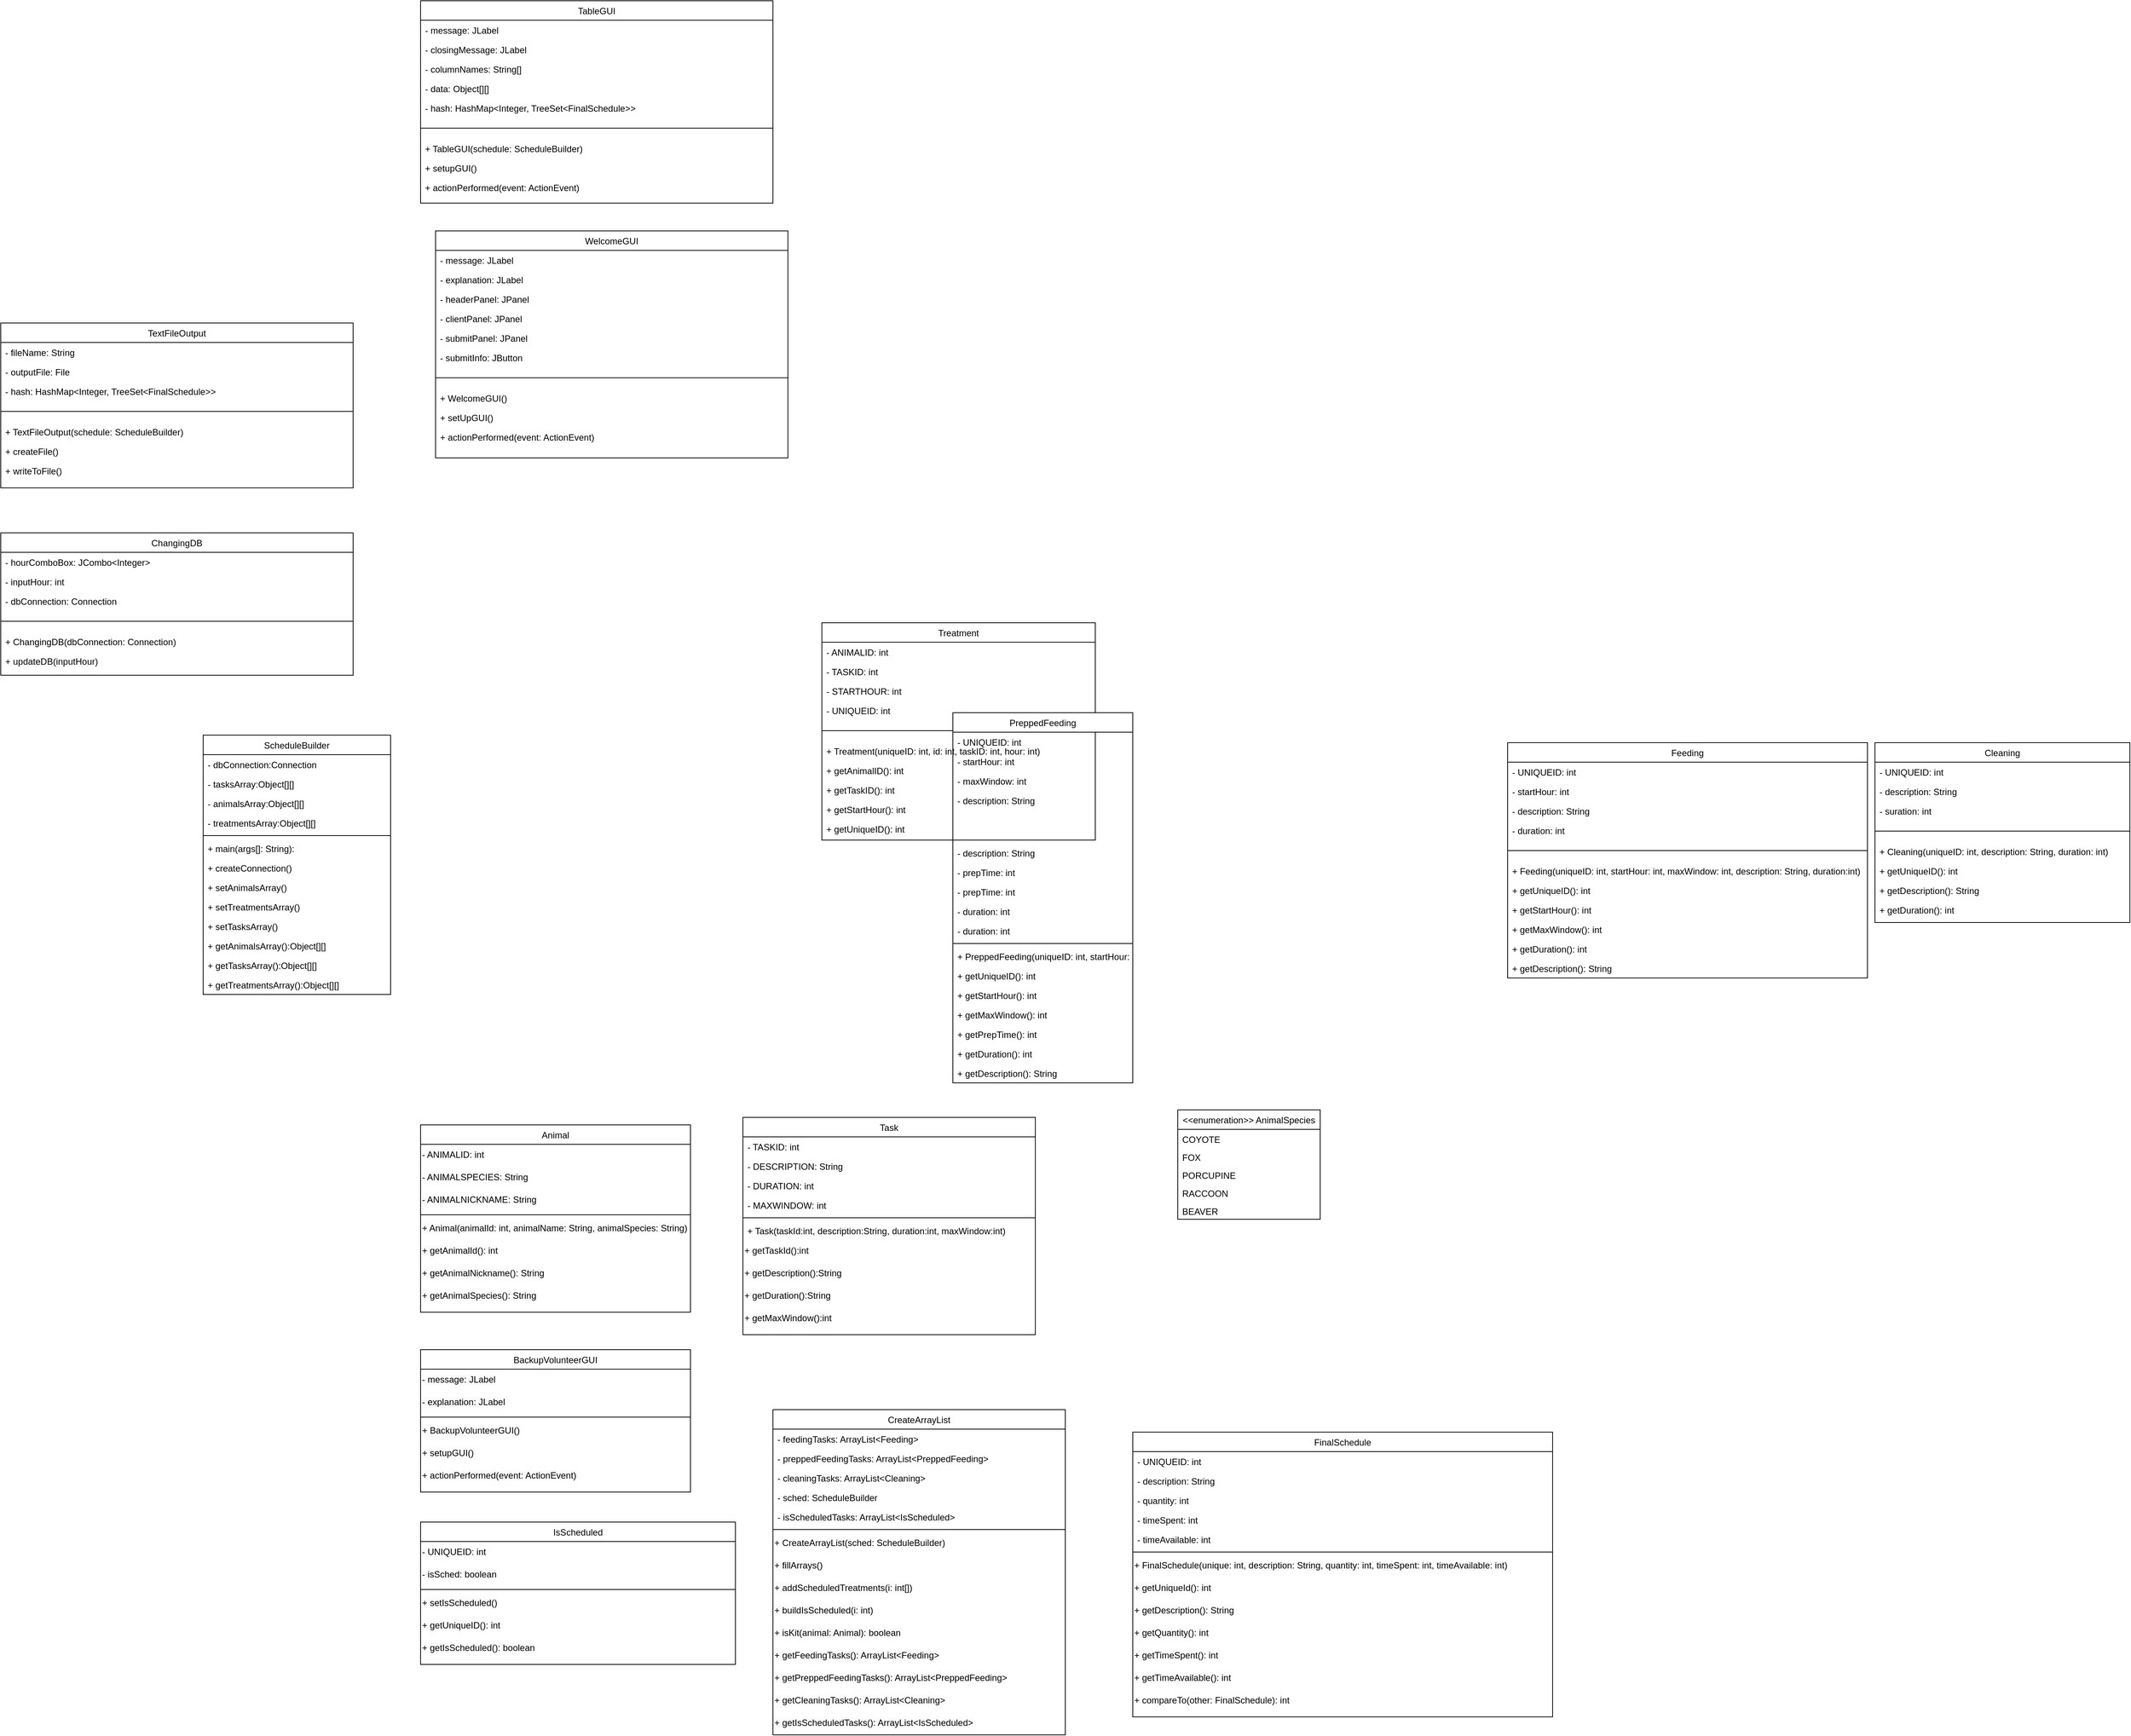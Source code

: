 <mxfile version="21.1.2" type="github">
  <diagram id="C5RBs43oDa-KdzZeNtuy" name="Page-1">
    <mxGraphModel dx="4926.7" dy="3142.9" grid="1" gridSize="10" guides="1" tooltips="1" connect="1" arrows="1" fold="1" page="1" pageScale="1.1" pageWidth="827" pageHeight="1169" math="0" shadow="0">
      <root>
        <mxCell id="WIyWlLk6GJQsqaUBKTNV-0" />
        <mxCell id="WIyWlLk6GJQsqaUBKTNV-1" parent="WIyWlLk6GJQsqaUBKTNV-0" />
        <mxCell id="ZW0RrzrD-icC0tRyj8_A-36" value="Treatment" style="swimlane;fontStyle=0;align=center;verticalAlign=top;childLayout=stackLayout;horizontal=1;startSize=26;horizontalStack=0;resizeParent=1;resizeLast=0;collapsible=1;marginBottom=0;rounded=0;shadow=0;strokeWidth=1;" parent="WIyWlLk6GJQsqaUBKTNV-1" vertex="1">
          <mxGeometry x="335.3" y="-120" width="364.7" height="290" as="geometry">
            <mxRectangle x="230" y="140" width="160" height="26" as="alternateBounds" />
          </mxGeometry>
        </mxCell>
        <mxCell id="ZW0RrzrD-icC0tRyj8_A-37" value="- ANIMALID: int" style="text;align=left;verticalAlign=top;spacingLeft=4;spacingRight=4;overflow=hidden;rotatable=0;points=[[0,0.5],[1,0.5]];portConstraint=eastwest;" parent="ZW0RrzrD-icC0tRyj8_A-36" vertex="1">
          <mxGeometry y="26" width="364.7" height="26" as="geometry" />
        </mxCell>
        <mxCell id="ZW0RrzrD-icC0tRyj8_A-38" value="- TASKID: int" style="text;align=left;verticalAlign=top;spacingLeft=4;spacingRight=4;overflow=hidden;rotatable=0;points=[[0,0.5],[1,0.5]];portConstraint=eastwest;" parent="ZW0RrzrD-icC0tRyj8_A-36" vertex="1">
          <mxGeometry y="52" width="364.7" height="26" as="geometry" />
        </mxCell>
        <mxCell id="ZW0RrzrD-icC0tRyj8_A-39" value="- STARTHOUR: int" style="text;align=left;verticalAlign=top;spacingLeft=4;spacingRight=4;overflow=hidden;rotatable=0;points=[[0,0.5],[1,0.5]];portConstraint=eastwest;" parent="ZW0RrzrD-icC0tRyj8_A-36" vertex="1">
          <mxGeometry y="78" width="364.7" height="26" as="geometry" />
        </mxCell>
        <mxCell id="ZW0RrzrD-icC0tRyj8_A-41" value="- UNIQUEID: int" style="text;align=left;verticalAlign=top;spacingLeft=4;spacingRight=4;overflow=hidden;rotatable=0;points=[[0,0.5],[1,0.5]];portConstraint=eastwest;" parent="ZW0RrzrD-icC0tRyj8_A-36" vertex="1">
          <mxGeometry y="104" width="364.7" height="26" as="geometry" />
        </mxCell>
        <mxCell id="ZW0RrzrD-icC0tRyj8_A-40" value="" style="line;html=1;strokeWidth=1;align=left;verticalAlign=middle;spacingTop=-1;spacingLeft=3;spacingRight=3;rotatable=0;labelPosition=right;points=[];portConstraint=eastwest;" parent="ZW0RrzrD-icC0tRyj8_A-36" vertex="1">
          <mxGeometry y="130" width="364.7" height="28" as="geometry" />
        </mxCell>
        <mxCell id="ZW0RrzrD-icC0tRyj8_A-42" value="+ Treatment(uniqueID: int, id: int, taskID: int, hour: int)" style="text;align=left;verticalAlign=top;spacingLeft=4;spacingRight=4;overflow=hidden;rotatable=0;points=[[0,0.5],[1,0.5]];portConstraint=eastwest;" parent="ZW0RrzrD-icC0tRyj8_A-36" vertex="1">
          <mxGeometry y="158" width="364.7" height="26" as="geometry" />
        </mxCell>
        <mxCell id="ZW0RrzrD-icC0tRyj8_A-43" value="+ getAnimalID(): int" style="text;align=left;verticalAlign=top;spacingLeft=4;spacingRight=4;overflow=hidden;rotatable=0;points=[[0,0.5],[1,0.5]];portConstraint=eastwest;" parent="ZW0RrzrD-icC0tRyj8_A-36" vertex="1">
          <mxGeometry y="184" width="364.7" height="26" as="geometry" />
        </mxCell>
        <mxCell id="ZW0RrzrD-icC0tRyj8_A-44" value="+ getTaskID(): int" style="text;align=left;verticalAlign=top;spacingLeft=4;spacingRight=4;overflow=hidden;rotatable=0;points=[[0,0.5],[1,0.5]];portConstraint=eastwest;" parent="ZW0RrzrD-icC0tRyj8_A-36" vertex="1">
          <mxGeometry y="210" width="364.7" height="26" as="geometry" />
        </mxCell>
        <mxCell id="BmRrMfVjM_n0ah_O7A9h-30" value="+ getStartHour(): int" style="text;align=left;verticalAlign=top;spacingLeft=4;spacingRight=4;overflow=hidden;rotatable=0;points=[[0,0.5],[1,0.5]];portConstraint=eastwest;" vertex="1" parent="ZW0RrzrD-icC0tRyj8_A-36">
          <mxGeometry y="236" width="364.7" height="26" as="geometry" />
        </mxCell>
        <mxCell id="BmRrMfVjM_n0ah_O7A9h-31" value="+ getUniqueID(): int" style="text;align=left;verticalAlign=top;spacingLeft=4;spacingRight=4;overflow=hidden;rotatable=0;points=[[0,0.5],[1,0.5]];portConstraint=eastwest;" vertex="1" parent="ZW0RrzrD-icC0tRyj8_A-36">
          <mxGeometry y="262" width="364.7" height="26" as="geometry" />
        </mxCell>
        <mxCell id="MWhVOauzqkZ6uhxggD3B-0" value="&lt;&lt;enumeration&gt;&gt; AnimalSpecies" style="swimlane;fontStyle=0;align=center;verticalAlign=top;childLayout=stackLayout;horizontal=1;startSize=26;horizontalStack=0;resizeParent=1;resizeLast=0;collapsible=1;marginBottom=0;rounded=0;shadow=0;strokeWidth=1;" parent="WIyWlLk6GJQsqaUBKTNV-1" vertex="1">
          <mxGeometry x="810" y="530" width="190" height="146" as="geometry">
            <mxRectangle x="230" y="140" width="160" height="26" as="alternateBounds" />
          </mxGeometry>
        </mxCell>
        <mxCell id="MWhVOauzqkZ6uhxggD3B-1" value="COYOTE" style="text;align=left;verticalAlign=top;spacingLeft=4;spacingRight=4;overflow=hidden;rotatable=0;points=[[0,0.5],[1,0.5]];portConstraint=eastwest;" parent="MWhVOauzqkZ6uhxggD3B-0" vertex="1">
          <mxGeometry y="26" width="190" height="24" as="geometry" />
        </mxCell>
        <mxCell id="MWhVOauzqkZ6uhxggD3B-2" value="FOX" style="text;align=left;verticalAlign=top;spacingLeft=4;spacingRight=4;overflow=hidden;rotatable=0;points=[[0,0.5],[1,0.5]];portConstraint=eastwest;" parent="MWhVOauzqkZ6uhxggD3B-0" vertex="1">
          <mxGeometry y="50" width="190" height="24" as="geometry" />
        </mxCell>
        <mxCell id="MWhVOauzqkZ6uhxggD3B-3" value="PORCUPINE" style="text;align=left;verticalAlign=top;spacingLeft=4;spacingRight=4;overflow=hidden;rotatable=0;points=[[0,0.5],[1,0.5]];portConstraint=eastwest;" parent="MWhVOauzqkZ6uhxggD3B-0" vertex="1">
          <mxGeometry y="74" width="190" height="24" as="geometry" />
        </mxCell>
        <mxCell id="MWhVOauzqkZ6uhxggD3B-4" value="RACCOON" style="text;align=left;verticalAlign=top;spacingLeft=4;spacingRight=4;overflow=hidden;rotatable=0;points=[[0,0.5],[1,0.5]];portConstraint=eastwest;" parent="MWhVOauzqkZ6uhxggD3B-0" vertex="1">
          <mxGeometry y="98" width="190" height="24" as="geometry" />
        </mxCell>
        <mxCell id="MWhVOauzqkZ6uhxggD3B-5" value="BEAVER" style="text;align=left;verticalAlign=top;spacingLeft=4;spacingRight=4;overflow=hidden;rotatable=0;points=[[0,0.5],[1,0.5]];portConstraint=eastwest;" parent="MWhVOauzqkZ6uhxggD3B-0" vertex="1">
          <mxGeometry y="122" width="190" height="24" as="geometry" />
        </mxCell>
        <mxCell id="wYJPWy9gco-9xSvVVbpw-0" value="Task" style="swimlane;fontStyle=0;align=center;verticalAlign=top;childLayout=stackLayout;horizontal=1;startSize=26;horizontalStack=0;resizeParent=1;resizeLast=0;collapsible=1;marginBottom=0;rounded=0;shadow=0;strokeWidth=1;" parent="WIyWlLk6GJQsqaUBKTNV-1" vertex="1">
          <mxGeometry x="230" y="540" width="390" height="290" as="geometry">
            <mxRectangle x="340" y="380" width="170" height="26" as="alternateBounds" />
          </mxGeometry>
        </mxCell>
        <mxCell id="2jZy0U7wywk8r4YD3ioU-0" value="- TASKID: int" style="text;align=left;verticalAlign=top;spacingLeft=4;spacingRight=4;overflow=hidden;rotatable=0;points=[[0,0.5],[1,0.5]];portConstraint=eastwest;" parent="wYJPWy9gco-9xSvVVbpw-0" vertex="1">
          <mxGeometry y="26" width="390" height="26" as="geometry" />
        </mxCell>
        <mxCell id="2jZy0U7wywk8r4YD3ioU-1" value="- DESCRIPTION: String" style="text;align=left;verticalAlign=top;spacingLeft=4;spacingRight=4;overflow=hidden;rotatable=0;points=[[0,0.5],[1,0.5]];portConstraint=eastwest;" parent="wYJPWy9gco-9xSvVVbpw-0" vertex="1">
          <mxGeometry y="52" width="390" height="26" as="geometry" />
        </mxCell>
        <mxCell id="2jZy0U7wywk8r4YD3ioU-2" value="- DURATION: int" style="text;align=left;verticalAlign=top;spacingLeft=4;spacingRight=4;overflow=hidden;rotatable=0;points=[[0,0.5],[1,0.5]];portConstraint=eastwest;" parent="wYJPWy9gco-9xSvVVbpw-0" vertex="1">
          <mxGeometry y="78" width="390" height="26" as="geometry" />
        </mxCell>
        <mxCell id="2jZy0U7wywk8r4YD3ioU-3" value="- MAXWINDOW: int" style="text;align=left;verticalAlign=top;spacingLeft=4;spacingRight=4;overflow=hidden;rotatable=0;points=[[0,0.5],[1,0.5]];portConstraint=eastwest;" parent="wYJPWy9gco-9xSvVVbpw-0" vertex="1">
          <mxGeometry y="104" width="390" height="26" as="geometry" />
        </mxCell>
        <mxCell id="wYJPWy9gco-9xSvVVbpw-2" value="" style="line;html=1;strokeWidth=1;align=left;verticalAlign=middle;spacingTop=-1;spacingLeft=3;spacingRight=3;rotatable=0;labelPosition=right;points=[];portConstraint=eastwest;" parent="wYJPWy9gco-9xSvVVbpw-0" vertex="1">
          <mxGeometry y="130" width="390" height="8" as="geometry" />
        </mxCell>
        <mxCell id="2jZy0U7wywk8r4YD3ioU-5" value="+ Task(taskId:int, description:String, duration:int, maxWindow:int)" style="text;align=left;verticalAlign=top;spacingLeft=4;spacingRight=4;overflow=hidden;rotatable=0;points=[[0,0.5],[1,0.5]];portConstraint=eastwest;" parent="wYJPWy9gco-9xSvVVbpw-0" vertex="1">
          <mxGeometry y="138" width="390" height="26" as="geometry" />
        </mxCell>
        <mxCell id="2jZy0U7wywk8r4YD3ioU-6" value="+ getTaskId():int" style="text;whiteSpace=wrap;html=1;" parent="wYJPWy9gco-9xSvVVbpw-0" vertex="1">
          <mxGeometry y="164" width="390" height="30" as="geometry" />
        </mxCell>
        <mxCell id="2jZy0U7wywk8r4YD3ioU-7" value="&lt;meta charset=&quot;utf-8&quot;&gt;&lt;span style=&quot;color: rgb(0, 0, 0); font-family: Helvetica; font-size: 12px; font-style: normal; font-variant-ligatures: normal; font-variant-caps: normal; font-weight: 400; letter-spacing: normal; orphans: 2; text-align: left; text-indent: 0px; text-transform: none; widows: 2; word-spacing: 0px; -webkit-text-stroke-width: 0px; background-color: rgb(251, 251, 251); text-decoration-thickness: initial; text-decoration-style: initial; text-decoration-color: initial; float: none; display: inline !important;&quot;&gt;+ getDescription():String&lt;/span&gt;&lt;br style=&quot;border-color: var(--border-color); color: rgb(0, 0, 0); font-family: Helvetica; font-size: 12px; font-style: normal; font-variant-ligatures: normal; font-variant-caps: normal; font-weight: 400; letter-spacing: normal; orphans: 2; text-align: left; text-indent: 0px; text-transform: none; widows: 2; word-spacing: 0px; -webkit-text-stroke-width: 0px; background-color: rgb(251, 251, 251); text-decoration-thickness: initial; text-decoration-style: initial; text-decoration-color: initial;&quot;&gt;" style="text;whiteSpace=wrap;html=1;" parent="wYJPWy9gco-9xSvVVbpw-0" vertex="1">
          <mxGeometry y="194" width="390" height="30" as="geometry" />
        </mxCell>
        <mxCell id="2jZy0U7wywk8r4YD3ioU-8" value="&lt;meta charset=&quot;utf-8&quot;&gt;&lt;span style=&quot;color: rgb(0, 0, 0); font-family: Helvetica; font-size: 12px; font-style: normal; font-variant-ligatures: normal; font-variant-caps: normal; font-weight: 400; letter-spacing: normal; orphans: 2; text-align: left; text-indent: 0px; text-transform: none; widows: 2; word-spacing: 0px; -webkit-text-stroke-width: 0px; background-color: rgb(251, 251, 251); text-decoration-thickness: initial; text-decoration-style: initial; text-decoration-color: initial; float: none; display: inline !important;&quot;&gt;+ getDuration():String&lt;/span&gt;&lt;br style=&quot;border-color: var(--border-color); color: rgb(0, 0, 0); font-family: Helvetica; font-size: 12px; font-style: normal; font-variant-ligatures: normal; font-variant-caps: normal; font-weight: 400; letter-spacing: normal; orphans: 2; text-align: left; text-indent: 0px; text-transform: none; widows: 2; word-spacing: 0px; -webkit-text-stroke-width: 0px; background-color: rgb(251, 251, 251); text-decoration-thickness: initial; text-decoration-style: initial; text-decoration-color: initial;&quot;&gt;" style="text;whiteSpace=wrap;html=1;" parent="wYJPWy9gco-9xSvVVbpw-0" vertex="1">
          <mxGeometry y="224" width="390" height="30" as="geometry" />
        </mxCell>
        <mxCell id="2jZy0U7wywk8r4YD3ioU-9" value="&lt;meta charset=&quot;utf-8&quot;&gt;&lt;span style=&quot;color: rgb(0, 0, 0); font-family: Helvetica; font-size: 12px; font-style: normal; font-variant-ligatures: normal; font-variant-caps: normal; font-weight: 400; letter-spacing: normal; orphans: 2; text-align: left; text-indent: 0px; text-transform: none; widows: 2; word-spacing: 0px; -webkit-text-stroke-width: 0px; background-color: rgb(251, 251, 251); text-decoration-thickness: initial; text-decoration-style: initial; text-decoration-color: initial; float: none; display: inline !important;&quot;&gt;+ getMaxWindow():int&lt;/span&gt;&lt;br style=&quot;border-color: var(--border-color); color: rgb(0, 0, 0); font-family: Helvetica; font-size: 12px; font-style: normal; font-variant-ligatures: normal; font-variant-caps: normal; font-weight: 400; letter-spacing: normal; orphans: 2; text-align: left; text-indent: 0px; text-transform: none; widows: 2; word-spacing: 0px; -webkit-text-stroke-width: 0px; background-color: rgb(251, 251, 251); text-decoration-thickness: initial; text-decoration-style: initial; text-decoration-color: initial;&quot;&gt;" style="text;whiteSpace=wrap;html=1;" parent="wYJPWy9gco-9xSvVVbpw-0" vertex="1">
          <mxGeometry y="254" width="390" height="30" as="geometry" />
        </mxCell>
        <mxCell id="wYJPWy9gco-9xSvVVbpw-4" value="Animal" style="swimlane;fontStyle=0;align=center;verticalAlign=top;childLayout=stackLayout;horizontal=1;startSize=26;horizontalStack=0;resizeParent=1;resizeLast=0;collapsible=1;marginBottom=0;rounded=0;shadow=0;strokeWidth=1;" parent="WIyWlLk6GJQsqaUBKTNV-1" vertex="1">
          <mxGeometry x="-200" y="550" width="360" height="250" as="geometry">
            <mxRectangle x="340" y="380" width="170" height="26" as="alternateBounds" />
          </mxGeometry>
        </mxCell>
        <mxCell id="2jZy0U7wywk8r4YD3ioU-12" value="&lt;span style=&quot;color: rgb(0, 0, 0); font-family: Helvetica; font-size: 12px; font-style: normal; font-variant-ligatures: normal; font-variant-caps: normal; font-weight: 400; letter-spacing: normal; orphans: 2; text-align: left; text-indent: 0px; text-transform: none; widows: 2; word-spacing: 0px; -webkit-text-stroke-width: 0px; background-color: rgb(251, 251, 251); text-decoration-thickness: initial; text-decoration-style: initial; text-decoration-color: initial; float: none; display: inline !important;&quot;&gt;- ANIMALID: int&lt;/span&gt;" style="text;whiteSpace=wrap;html=1;" parent="wYJPWy9gco-9xSvVVbpw-4" vertex="1">
          <mxGeometry y="26" width="360" height="30" as="geometry" />
        </mxCell>
        <mxCell id="2jZy0U7wywk8r4YD3ioU-14" value="&lt;span style=&quot;color: rgb(0, 0, 0); font-family: Helvetica; font-size: 12px; font-style: normal; font-variant-ligatures: normal; font-variant-caps: normal; font-weight: 400; letter-spacing: normal; orphans: 2; text-align: left; text-indent: 0px; text-transform: none; widows: 2; word-spacing: 0px; -webkit-text-stroke-width: 0px; background-color: rgb(251, 251, 251); text-decoration-thickness: initial; text-decoration-style: initial; text-decoration-color: initial; float: none; display: inline !important;&quot;&gt;- ANIMALSPECIES: String&lt;/span&gt;" style="text;whiteSpace=wrap;html=1;" parent="wYJPWy9gco-9xSvVVbpw-4" vertex="1">
          <mxGeometry y="56" width="360" height="30" as="geometry" />
        </mxCell>
        <mxCell id="2jZy0U7wywk8r4YD3ioU-13" value="&lt;span style=&quot;color: rgb(0, 0, 0); font-family: Helvetica; font-size: 12px; font-style: normal; font-variant-ligatures: normal; font-variant-caps: normal; font-weight: 400; letter-spacing: normal; orphans: 2; text-align: left; text-indent: 0px; text-transform: none; widows: 2; word-spacing: 0px; -webkit-text-stroke-width: 0px; background-color: rgb(251, 251, 251); text-decoration-thickness: initial; text-decoration-style: initial; text-decoration-color: initial; float: none; display: inline !important;&quot;&gt;- ANIMALNICKNAME: String&lt;/span&gt;" style="text;whiteSpace=wrap;html=1;" parent="wYJPWy9gco-9xSvVVbpw-4" vertex="1">
          <mxGeometry y="86" width="360" height="30" as="geometry" />
        </mxCell>
        <mxCell id="wYJPWy9gco-9xSvVVbpw-6" value="" style="line;html=1;strokeWidth=1;align=left;verticalAlign=middle;spacingTop=-1;spacingLeft=3;spacingRight=3;rotatable=0;labelPosition=right;points=[];portConstraint=eastwest;" parent="wYJPWy9gco-9xSvVVbpw-4" vertex="1">
          <mxGeometry y="116" width="360" height="8" as="geometry" />
        </mxCell>
        <mxCell id="2jZy0U7wywk8r4YD3ioU-16" value="&lt;span style=&quot;color: rgb(0, 0, 0); font-family: Helvetica; font-size: 12px; font-style: normal; font-variant-ligatures: normal; font-variant-caps: normal; font-weight: 400; letter-spacing: normal; orphans: 2; text-align: left; text-indent: 0px; text-transform: none; widows: 2; word-spacing: 0px; -webkit-text-stroke-width: 0px; background-color: rgb(251, 251, 251); text-decoration-thickness: initial; text-decoration-style: initial; text-decoration-color: initial; float: none; display: inline !important;&quot;&gt;+ Animal(animalId: int, animalName: String, animalSpecies: String)&lt;/span&gt;" style="text;whiteSpace=wrap;html=1;" parent="wYJPWy9gco-9xSvVVbpw-4" vertex="1">
          <mxGeometry y="124" width="360" height="30" as="geometry" />
        </mxCell>
        <mxCell id="2jZy0U7wywk8r4YD3ioU-19" value="&lt;span style=&quot;color: rgb(0, 0, 0); font-family: Helvetica; font-size: 12px; font-style: normal; font-variant-ligatures: normal; font-variant-caps: normal; font-weight: 400; letter-spacing: normal; orphans: 2; text-align: left; text-indent: 0px; text-transform: none; widows: 2; word-spacing: 0px; -webkit-text-stroke-width: 0px; background-color: rgb(251, 251, 251); text-decoration-thickness: initial; text-decoration-style: initial; text-decoration-color: initial; float: none; display: inline !important;&quot;&gt;+ getAnimalId(): int&lt;/span&gt;" style="text;whiteSpace=wrap;html=1;" parent="wYJPWy9gco-9xSvVVbpw-4" vertex="1">
          <mxGeometry y="154" width="360" height="30" as="geometry" />
        </mxCell>
        <mxCell id="2jZy0U7wywk8r4YD3ioU-20" value="&lt;span style=&quot;color: rgb(0, 0, 0); font-family: Helvetica; font-size: 12px; font-style: normal; font-variant-ligatures: normal; font-variant-caps: normal; font-weight: 400; letter-spacing: normal; orphans: 2; text-align: left; text-indent: 0px; text-transform: none; widows: 2; word-spacing: 0px; -webkit-text-stroke-width: 0px; background-color: rgb(251, 251, 251); text-decoration-thickness: initial; text-decoration-style: initial; text-decoration-color: initial; float: none; display: inline !important;&quot;&gt;+ getAnimalNickname(): String&lt;/span&gt;" style="text;whiteSpace=wrap;html=1;" parent="wYJPWy9gco-9xSvVVbpw-4" vertex="1">
          <mxGeometry y="184" width="360" height="30" as="geometry" />
        </mxCell>
        <mxCell id="2jZy0U7wywk8r4YD3ioU-18" value="&lt;span style=&quot;color: rgb(0, 0, 0); font-family: Helvetica; font-size: 12px; font-style: normal; font-variant-ligatures: normal; font-variant-caps: normal; font-weight: 400; letter-spacing: normal; orphans: 2; text-align: left; text-indent: 0px; text-transform: none; widows: 2; word-spacing: 0px; -webkit-text-stroke-width: 0px; background-color: rgb(251, 251, 251); text-decoration-thickness: initial; text-decoration-style: initial; text-decoration-color: initial; float: none; display: inline !important;&quot;&gt;+ getAnimalSpecies(): String&lt;/span&gt;" style="text;whiteSpace=wrap;html=1;" parent="wYJPWy9gco-9xSvVVbpw-4" vertex="1">
          <mxGeometry y="214" width="360" height="30" as="geometry" />
        </mxCell>
        <mxCell id="Im31BLlLx__QWMxb9MLK-0" value="ScheduleBuilder" style="swimlane;fontStyle=0;align=center;verticalAlign=top;childLayout=stackLayout;horizontal=1;startSize=26;horizontalStack=0;resizeParent=1;resizeLast=0;collapsible=1;marginBottom=0;rounded=0;shadow=0;strokeWidth=1;" parent="WIyWlLk6GJQsqaUBKTNV-1" vertex="1">
          <mxGeometry x="-490" y="30" width="250" height="346" as="geometry">
            <mxRectangle x="230" y="140" width="160" height="26" as="alternateBounds" />
          </mxGeometry>
        </mxCell>
        <mxCell id="Im31BLlLx__QWMxb9MLK-9" value="- dbConnection:Connection" style="text;align=left;verticalAlign=top;spacingLeft=4;spacingRight=4;overflow=hidden;rotatable=0;points=[[0,0.5],[1,0.5]];portConstraint=eastwest;" parent="Im31BLlLx__QWMxb9MLK-0" vertex="1">
          <mxGeometry y="26" width="250" height="26" as="geometry" />
        </mxCell>
        <mxCell id="Im31BLlLx__QWMxb9MLK-11" value="- tasksArray:Object[][]" style="text;align=left;verticalAlign=top;spacingLeft=4;spacingRight=4;overflow=hidden;rotatable=0;points=[[0,0.5],[1,0.5]];portConstraint=eastwest;" parent="Im31BLlLx__QWMxb9MLK-0" vertex="1">
          <mxGeometry y="52" width="250" height="26" as="geometry" />
        </mxCell>
        <mxCell id="Im31BLlLx__QWMxb9MLK-12" value="- animalsArray:Object[][]" style="text;align=left;verticalAlign=top;spacingLeft=4;spacingRight=4;overflow=hidden;rotatable=0;points=[[0,0.5],[1,0.5]];portConstraint=eastwest;" parent="Im31BLlLx__QWMxb9MLK-0" vertex="1">
          <mxGeometry y="78" width="250" height="26" as="geometry" />
        </mxCell>
        <mxCell id="Im31BLlLx__QWMxb9MLK-10" value="- treatmentsArray:Object[][]" style="text;align=left;verticalAlign=top;spacingLeft=4;spacingRight=4;overflow=hidden;rotatable=0;points=[[0,0.5],[1,0.5]];portConstraint=eastwest;" parent="Im31BLlLx__QWMxb9MLK-0" vertex="1">
          <mxGeometry y="104" width="250" height="26" as="geometry" />
        </mxCell>
        <mxCell id="Im31BLlLx__QWMxb9MLK-2" value="" style="line;html=1;strokeWidth=1;align=left;verticalAlign=middle;spacingTop=-1;spacingLeft=3;spacingRight=3;rotatable=0;labelPosition=right;points=[];portConstraint=eastwest;" parent="Im31BLlLx__QWMxb9MLK-0" vertex="1">
          <mxGeometry y="130" width="250" height="8" as="geometry" />
        </mxCell>
        <mxCell id="Im31BLlLx__QWMxb9MLK-4" value="+ main(args[]: String):" style="text;align=left;verticalAlign=top;spacingLeft=4;spacingRight=4;overflow=hidden;rotatable=0;points=[[0,0.5],[1,0.5]];portConstraint=eastwest;" parent="Im31BLlLx__QWMxb9MLK-0" vertex="1">
          <mxGeometry y="138" width="250" height="26" as="geometry" />
        </mxCell>
        <mxCell id="Im31BLlLx__QWMxb9MLK-3" value="+ createConnection()" style="text;align=left;verticalAlign=top;spacingLeft=4;spacingRight=4;overflow=hidden;rotatable=0;points=[[0,0.5],[1,0.5]];portConstraint=eastwest;" parent="Im31BLlLx__QWMxb9MLK-0" vertex="1">
          <mxGeometry y="164" width="250" height="26" as="geometry" />
        </mxCell>
        <mxCell id="Im31BLlLx__QWMxb9MLK-5" value="+ setAnimalsArray()" style="text;align=left;verticalAlign=top;spacingLeft=4;spacingRight=4;overflow=hidden;rotatable=0;points=[[0,0.5],[1,0.5]];portConstraint=eastwest;" parent="Im31BLlLx__QWMxb9MLK-0" vertex="1">
          <mxGeometry y="190" width="250" height="26" as="geometry" />
        </mxCell>
        <mxCell id="Im31BLlLx__QWMxb9MLK-6" value="+ setTreatmentsArray()" style="text;align=left;verticalAlign=top;spacingLeft=4;spacingRight=4;overflow=hidden;rotatable=0;points=[[0,0.5],[1,0.5]];portConstraint=eastwest;" parent="Im31BLlLx__QWMxb9MLK-0" vertex="1">
          <mxGeometry y="216" width="250" height="26" as="geometry" />
        </mxCell>
        <mxCell id="Im31BLlLx__QWMxb9MLK-13" value="+ setTasksArray()" style="text;align=left;verticalAlign=top;spacingLeft=4;spacingRight=4;overflow=hidden;rotatable=0;points=[[0,0.5],[1,0.5]];portConstraint=eastwest;" parent="Im31BLlLx__QWMxb9MLK-0" vertex="1">
          <mxGeometry y="242" width="250" height="26" as="geometry" />
        </mxCell>
        <mxCell id="Im31BLlLx__QWMxb9MLK-14" value="+ getAnimalsArray():Object[][]" style="text;align=left;verticalAlign=top;spacingLeft=4;spacingRight=4;overflow=hidden;rotatable=0;points=[[0,0.5],[1,0.5]];portConstraint=eastwest;" parent="Im31BLlLx__QWMxb9MLK-0" vertex="1">
          <mxGeometry y="268" width="250" height="26" as="geometry" />
        </mxCell>
        <mxCell id="Im31BLlLx__QWMxb9MLK-15" value="+ getTasksArray():Object[][]" style="text;align=left;verticalAlign=top;spacingLeft=4;spacingRight=4;overflow=hidden;rotatable=0;points=[[0,0.5],[1,0.5]];portConstraint=eastwest;" parent="Im31BLlLx__QWMxb9MLK-0" vertex="1">
          <mxGeometry y="294" width="250" height="26" as="geometry" />
        </mxCell>
        <mxCell id="Im31BLlLx__QWMxb9MLK-16" value="+ getTreatmentsArray():Object[][]" style="text;align=left;verticalAlign=top;spacingLeft=4;spacingRight=4;overflow=hidden;rotatable=0;points=[[0,0.5],[1,0.5]];portConstraint=eastwest;" parent="Im31BLlLx__QWMxb9MLK-0" vertex="1">
          <mxGeometry y="320" width="250" height="26" as="geometry" />
        </mxCell>
        <mxCell id="Im31BLlLx__QWMxb9MLK-17" value="PreppedFeeding" style="swimlane;fontStyle=0;align=center;verticalAlign=top;childLayout=stackLayout;horizontal=1;startSize=26;horizontalStack=0;resizeParent=1;resizeLast=0;collapsible=1;marginBottom=0;rounded=0;shadow=0;strokeWidth=1;" parent="WIyWlLk6GJQsqaUBKTNV-1" vertex="1">
          <mxGeometry x="510" width="240" height="494" as="geometry">
            <mxRectangle x="230" y="140" width="160" height="26" as="alternateBounds" />
          </mxGeometry>
        </mxCell>
        <mxCell id="Im31BLlLx__QWMxb9MLK-18" value="- UNIQUEID: int" style="text;align=left;verticalAlign=top;spacingLeft=4;spacingRight=4;overflow=hidden;rotatable=0;points=[[0,0.5],[1,0.5]];portConstraint=eastwest;" parent="Im31BLlLx__QWMxb9MLK-17" vertex="1">
          <mxGeometry y="26" width="240" height="26" as="geometry" />
        </mxCell>
        <mxCell id="Im31BLlLx__QWMxb9MLK-19" value="- startHour: int" style="text;align=left;verticalAlign=top;spacingLeft=4;spacingRight=4;overflow=hidden;rotatable=0;points=[[0,0.5],[1,0.5]];portConstraint=eastwest;" parent="Im31BLlLx__QWMxb9MLK-17" vertex="1">
          <mxGeometry y="52" width="240" height="26" as="geometry" />
        </mxCell>
        <mxCell id="Im31BLlLx__QWMxb9MLK-20" value="- maxWindow: int" style="text;align=left;verticalAlign=top;spacingLeft=4;spacingRight=4;overflow=hidden;rotatable=0;points=[[0,0.5],[1,0.5]];portConstraint=eastwest;" parent="Im31BLlLx__QWMxb9MLK-17" vertex="1">
          <mxGeometry y="78" width="240" height="26" as="geometry" />
        </mxCell>
        <mxCell id="Im31BLlLx__QWMxb9MLK-22" value="- description: String" style="text;align=left;verticalAlign=top;spacingLeft=4;spacingRight=4;overflow=hidden;rotatable=0;points=[[0,0.5],[1,0.5]];portConstraint=eastwest;" parent="Im31BLlLx__QWMxb9MLK-17" vertex="1">
          <mxGeometry y="104" width="240" height="70" as="geometry" />
        </mxCell>
        <mxCell id="MvOnIAQhExlypp1ZMjCN-0" value="- description: String" style="text;align=left;verticalAlign=top;spacingLeft=4;spacingRight=4;overflow=hidden;rotatable=0;points=[[0,0.5],[1,0.5]];portConstraint=eastwest;" vertex="1" parent="Im31BLlLx__QWMxb9MLK-17">
          <mxGeometry y="174" width="240" height="26" as="geometry" />
        </mxCell>
        <mxCell id="Im31BLlLx__QWMxb9MLK-23" value="- prepTime: int" style="text;align=left;verticalAlign=top;spacingLeft=4;spacingRight=4;overflow=hidden;rotatable=0;points=[[0,0.5],[1,0.5]];portConstraint=eastwest;" parent="Im31BLlLx__QWMxb9MLK-17" vertex="1">
          <mxGeometry y="200" width="240" height="26" as="geometry" />
        </mxCell>
        <mxCell id="MvOnIAQhExlypp1ZMjCN-1" value="- prepTime: int" style="text;align=left;verticalAlign=top;spacingLeft=4;spacingRight=4;overflow=hidden;rotatable=0;points=[[0,0.5],[1,0.5]];portConstraint=eastwest;" vertex="1" parent="Im31BLlLx__QWMxb9MLK-17">
          <mxGeometry y="226" width="240" height="26" as="geometry" />
        </mxCell>
        <mxCell id="Im31BLlLx__QWMxb9MLK-24" value="- duration: int" style="text;align=left;verticalAlign=top;spacingLeft=4;spacingRight=4;overflow=hidden;rotatable=0;points=[[0,0.5],[1,0.5]];portConstraint=eastwest;" parent="Im31BLlLx__QWMxb9MLK-17" vertex="1">
          <mxGeometry y="252" width="240" height="26" as="geometry" />
        </mxCell>
        <mxCell id="MvOnIAQhExlypp1ZMjCN-2" value="- duration: int" style="text;align=left;verticalAlign=top;spacingLeft=4;spacingRight=4;overflow=hidden;rotatable=0;points=[[0,0.5],[1,0.5]];portConstraint=eastwest;" vertex="1" parent="Im31BLlLx__QWMxb9MLK-17">
          <mxGeometry y="278" width="240" height="26" as="geometry" />
        </mxCell>
        <mxCell id="Im31BLlLx__QWMxb9MLK-21" value="" style="line;html=1;strokeWidth=1;align=left;verticalAlign=middle;spacingTop=-1;spacingLeft=3;spacingRight=3;rotatable=0;labelPosition=right;points=[];portConstraint=eastwest;" parent="Im31BLlLx__QWMxb9MLK-17" vertex="1">
          <mxGeometry y="304" width="240" height="8" as="geometry" />
        </mxCell>
        <mxCell id="Im31BLlLx__QWMxb9MLK-25" value="+ PreppedFeeding(uniqueID: int, startHour: int, maxWindow: int, description: String, prepTime: int, duration: int)" style="text;align=left;verticalAlign=top;spacingLeft=4;spacingRight=4;overflow=hidden;rotatable=0;points=[[0,0.5],[1,0.5]];portConstraint=eastwest;" parent="Im31BLlLx__QWMxb9MLK-17" vertex="1">
          <mxGeometry y="312" width="240" height="26" as="geometry" />
        </mxCell>
        <mxCell id="BmRrMfVjM_n0ah_O7A9h-22" value="+ getUniqueID(): int" style="text;align=left;verticalAlign=top;spacingLeft=4;spacingRight=4;overflow=hidden;rotatable=0;points=[[0,0.5],[1,0.5]];portConstraint=eastwest;" vertex="1" parent="Im31BLlLx__QWMxb9MLK-17">
          <mxGeometry y="338" width="240" height="26" as="geometry" />
        </mxCell>
        <mxCell id="BmRrMfVjM_n0ah_O7A9h-23" value="+ getStartHour(): int" style="text;align=left;verticalAlign=top;spacingLeft=4;spacingRight=4;overflow=hidden;rotatable=0;points=[[0,0.5],[1,0.5]];portConstraint=eastwest;" vertex="1" parent="Im31BLlLx__QWMxb9MLK-17">
          <mxGeometry y="364" width="240" height="26" as="geometry" />
        </mxCell>
        <mxCell id="BmRrMfVjM_n0ah_O7A9h-24" value="+ getMaxWindow(): int" style="text;align=left;verticalAlign=top;spacingLeft=4;spacingRight=4;overflow=hidden;rotatable=0;points=[[0,0.5],[1,0.5]];portConstraint=eastwest;" vertex="1" parent="Im31BLlLx__QWMxb9MLK-17">
          <mxGeometry y="390" width="240" height="26" as="geometry" />
        </mxCell>
        <mxCell id="BmRrMfVjM_n0ah_O7A9h-25" value="+ getPrepTime(): int" style="text;align=left;verticalAlign=top;spacingLeft=4;spacingRight=4;overflow=hidden;rotatable=0;points=[[0,0.5],[1,0.5]];portConstraint=eastwest;" vertex="1" parent="Im31BLlLx__QWMxb9MLK-17">
          <mxGeometry y="416" width="240" height="26" as="geometry" />
        </mxCell>
        <mxCell id="BmRrMfVjM_n0ah_O7A9h-26" value="+ getDuration(): int" style="text;align=left;verticalAlign=top;spacingLeft=4;spacingRight=4;overflow=hidden;rotatable=0;points=[[0,0.5],[1,0.5]];portConstraint=eastwest;" vertex="1" parent="Im31BLlLx__QWMxb9MLK-17">
          <mxGeometry y="442" width="240" height="26" as="geometry" />
        </mxCell>
        <mxCell id="BmRrMfVjM_n0ah_O7A9h-27" value="+ getDescription(): String" style="text;align=left;verticalAlign=top;spacingLeft=4;spacingRight=4;overflow=hidden;rotatable=0;points=[[0,0.5],[1,0.5]];portConstraint=eastwest;" vertex="1" parent="Im31BLlLx__QWMxb9MLK-17">
          <mxGeometry y="468" width="240" height="26" as="geometry" />
        </mxCell>
        <mxCell id="Im31BLlLx__QWMxb9MLK-26" value="Feeding" style="swimlane;fontStyle=0;align=center;verticalAlign=top;childLayout=stackLayout;horizontal=1;startSize=26;horizontalStack=0;resizeParent=1;resizeLast=0;collapsible=1;marginBottom=0;rounded=0;shadow=0;strokeWidth=1;" parent="WIyWlLk6GJQsqaUBKTNV-1" vertex="1">
          <mxGeometry x="1250" y="40" width="480" height="314" as="geometry">
            <mxRectangle x="230" y="140" width="160" height="26" as="alternateBounds" />
          </mxGeometry>
        </mxCell>
        <mxCell id="Im31BLlLx__QWMxb9MLK-27" value="- UNIQUEID: int" style="text;align=left;verticalAlign=top;spacingLeft=4;spacingRight=4;overflow=hidden;rotatable=0;points=[[0,0.5],[1,0.5]];portConstraint=eastwest;" parent="Im31BLlLx__QWMxb9MLK-26" vertex="1">
          <mxGeometry y="26" width="480" height="26" as="geometry" />
        </mxCell>
        <mxCell id="Im31BLlLx__QWMxb9MLK-28" value="- startHour: int" style="text;align=left;verticalAlign=top;spacingLeft=4;spacingRight=4;overflow=hidden;rotatable=0;points=[[0,0.5],[1,0.5]];portConstraint=eastwest;" parent="Im31BLlLx__QWMxb9MLK-26" vertex="1">
          <mxGeometry y="52" width="480" height="26" as="geometry" />
        </mxCell>
        <mxCell id="Im31BLlLx__QWMxb9MLK-29" value="- description: String" style="text;align=left;verticalAlign=top;spacingLeft=4;spacingRight=4;overflow=hidden;rotatable=0;points=[[0,0.5],[1,0.5]];portConstraint=eastwest;" parent="Im31BLlLx__QWMxb9MLK-26" vertex="1">
          <mxGeometry y="78" width="480" height="26" as="geometry" />
        </mxCell>
        <mxCell id="BmRrMfVjM_n0ah_O7A9h-19" value="- duration: int" style="text;align=left;verticalAlign=top;spacingLeft=4;spacingRight=4;overflow=hidden;rotatable=0;points=[[0,0.5],[1,0.5]];portConstraint=eastwest;" vertex="1" parent="Im31BLlLx__QWMxb9MLK-26">
          <mxGeometry y="104" width="480" height="26" as="geometry" />
        </mxCell>
        <mxCell id="Im31BLlLx__QWMxb9MLK-30" value="" style="line;html=1;strokeWidth=1;align=left;verticalAlign=middle;spacingTop=-1;spacingLeft=3;spacingRight=3;rotatable=0;labelPosition=right;points=[];portConstraint=eastwest;" parent="Im31BLlLx__QWMxb9MLK-26" vertex="1">
          <mxGeometry y="130" width="480" height="28" as="geometry" />
        </mxCell>
        <mxCell id="Im31BLlLx__QWMxb9MLK-31" value="+ Feeding(uniqueID: int, startHour: int, maxWindow: int, description: String, duration:int)" style="text;align=left;verticalAlign=top;spacingLeft=4;spacingRight=4;overflow=hidden;rotatable=0;points=[[0,0.5],[1,0.5]];portConstraint=eastwest;" parent="Im31BLlLx__QWMxb9MLK-26" vertex="1">
          <mxGeometry y="158" width="480" height="26" as="geometry" />
        </mxCell>
        <mxCell id="Im31BLlLx__QWMxb9MLK-32" value="+ getUniqueID(): int" style="text;align=left;verticalAlign=top;spacingLeft=4;spacingRight=4;overflow=hidden;rotatable=0;points=[[0,0.5],[1,0.5]];portConstraint=eastwest;" parent="Im31BLlLx__QWMxb9MLK-26" vertex="1">
          <mxGeometry y="184" width="480" height="26" as="geometry" />
        </mxCell>
        <mxCell id="Im31BLlLx__QWMxb9MLK-34" value="+ getStartHour(): int" style="text;align=left;verticalAlign=top;spacingLeft=4;spacingRight=4;overflow=hidden;rotatable=0;points=[[0,0.5],[1,0.5]];portConstraint=eastwest;" parent="Im31BLlLx__QWMxb9MLK-26" vertex="1">
          <mxGeometry y="210" width="480" height="26" as="geometry" />
        </mxCell>
        <mxCell id="Im31BLlLx__QWMxb9MLK-33" value="+ getMaxWindow(): int" style="text;align=left;verticalAlign=top;spacingLeft=4;spacingRight=4;overflow=hidden;rotatable=0;points=[[0,0.5],[1,0.5]];portConstraint=eastwest;" parent="Im31BLlLx__QWMxb9MLK-26" vertex="1">
          <mxGeometry y="236" width="480" height="26" as="geometry" />
        </mxCell>
        <mxCell id="BmRrMfVjM_n0ah_O7A9h-20" value="+ getDuration(): int" style="text;align=left;verticalAlign=top;spacingLeft=4;spacingRight=4;overflow=hidden;rotatable=0;points=[[0,0.5],[1,0.5]];portConstraint=eastwest;" vertex="1" parent="Im31BLlLx__QWMxb9MLK-26">
          <mxGeometry y="262" width="480" height="26" as="geometry" />
        </mxCell>
        <mxCell id="BmRrMfVjM_n0ah_O7A9h-21" value="+ getDescription(): String" style="text;align=left;verticalAlign=top;spacingLeft=4;spacingRight=4;overflow=hidden;rotatable=0;points=[[0,0.5],[1,0.5]];portConstraint=eastwest;" vertex="1" parent="Im31BLlLx__QWMxb9MLK-26">
          <mxGeometry y="288" width="480" height="26" as="geometry" />
        </mxCell>
        <mxCell id="Im31BLlLx__QWMxb9MLK-35" value="Cleaning" style="swimlane;fontStyle=0;align=center;verticalAlign=top;childLayout=stackLayout;horizontal=1;startSize=26;horizontalStack=0;resizeParent=1;resizeLast=0;collapsible=1;marginBottom=0;rounded=0;shadow=0;strokeWidth=1;" parent="WIyWlLk6GJQsqaUBKTNV-1" vertex="1">
          <mxGeometry x="1740" y="40" width="340" height="240" as="geometry">
            <mxRectangle x="230" y="140" width="160" height="26" as="alternateBounds" />
          </mxGeometry>
        </mxCell>
        <mxCell id="Im31BLlLx__QWMxb9MLK-36" value="- UNIQUEID: int" style="text;align=left;verticalAlign=top;spacingLeft=4;spacingRight=4;overflow=hidden;rotatable=0;points=[[0,0.5],[1,0.5]];portConstraint=eastwest;" parent="Im31BLlLx__QWMxb9MLK-35" vertex="1">
          <mxGeometry y="26" width="340" height="26" as="geometry" />
        </mxCell>
        <mxCell id="Im31BLlLx__QWMxb9MLK-37" value="- description: String" style="text;align=left;verticalAlign=top;spacingLeft=4;spacingRight=4;overflow=hidden;rotatable=0;points=[[0,0.5],[1,0.5]];portConstraint=eastwest;" parent="Im31BLlLx__QWMxb9MLK-35" vertex="1">
          <mxGeometry y="52" width="340" height="26" as="geometry" />
        </mxCell>
        <mxCell id="Im31BLlLx__QWMxb9MLK-38" value="- suration: int" style="text;align=left;verticalAlign=top;spacingLeft=4;spacingRight=4;overflow=hidden;rotatable=0;points=[[0,0.5],[1,0.5]];portConstraint=eastwest;" parent="Im31BLlLx__QWMxb9MLK-35" vertex="1">
          <mxGeometry y="78" width="340" height="26" as="geometry" />
        </mxCell>
        <mxCell id="Im31BLlLx__QWMxb9MLK-39" value="" style="line;html=1;strokeWidth=1;align=left;verticalAlign=middle;spacingTop=-1;spacingLeft=3;spacingRight=3;rotatable=0;labelPosition=right;points=[];portConstraint=eastwest;" parent="Im31BLlLx__QWMxb9MLK-35" vertex="1">
          <mxGeometry y="104" width="340" height="28" as="geometry" />
        </mxCell>
        <mxCell id="Im31BLlLx__QWMxb9MLK-40" value="+ Cleaning(uniqueID: int, description: String, duration: int)" style="text;align=left;verticalAlign=top;spacingLeft=4;spacingRight=4;overflow=hidden;rotatable=0;points=[[0,0.5],[1,0.5]];portConstraint=eastwest;" parent="Im31BLlLx__QWMxb9MLK-35" vertex="1">
          <mxGeometry y="132" width="340" height="26" as="geometry" />
        </mxCell>
        <mxCell id="Im31BLlLx__QWMxb9MLK-41" value="+ getUniqueID(): int" style="text;align=left;verticalAlign=top;spacingLeft=4;spacingRight=4;overflow=hidden;rotatable=0;points=[[0,0.5],[1,0.5]];portConstraint=eastwest;" parent="Im31BLlLx__QWMxb9MLK-35" vertex="1">
          <mxGeometry y="158" width="340" height="26" as="geometry" />
        </mxCell>
        <mxCell id="Im31BLlLx__QWMxb9MLK-42" value="+ getDescription(): String" style="text;align=left;verticalAlign=top;spacingLeft=4;spacingRight=4;overflow=hidden;rotatable=0;points=[[0,0.5],[1,0.5]];portConstraint=eastwest;" parent="Im31BLlLx__QWMxb9MLK-35" vertex="1">
          <mxGeometry y="184" width="340" height="26" as="geometry" />
        </mxCell>
        <mxCell id="Im31BLlLx__QWMxb9MLK-43" value="+ getDuration(): int" style="text;align=left;verticalAlign=top;spacingLeft=4;spacingRight=4;overflow=hidden;rotatable=0;points=[[0,0.5],[1,0.5]];portConstraint=eastwest;" parent="Im31BLlLx__QWMxb9MLK-35" vertex="1">
          <mxGeometry y="210" width="340" height="26" as="geometry" />
        </mxCell>
        <mxCell id="BmRrMfVjM_n0ah_O7A9h-10" value="BackupVolunteerGUI" style="swimlane;fontStyle=0;align=center;verticalAlign=top;childLayout=stackLayout;horizontal=1;startSize=26;horizontalStack=0;resizeParent=1;resizeLast=0;collapsible=1;marginBottom=0;rounded=0;shadow=0;strokeWidth=1;" vertex="1" parent="WIyWlLk6GJQsqaUBKTNV-1">
          <mxGeometry x="-200" y="850" width="360" height="190" as="geometry">
            <mxRectangle x="340" y="380" width="170" height="26" as="alternateBounds" />
          </mxGeometry>
        </mxCell>
        <mxCell id="BmRrMfVjM_n0ah_O7A9h-11" value="&lt;span style=&quot;color: rgb(0, 0, 0); font-family: Helvetica; font-size: 12px; font-style: normal; font-variant-ligatures: normal; font-variant-caps: normal; font-weight: 400; letter-spacing: normal; orphans: 2; text-align: left; text-indent: 0px; text-transform: none; widows: 2; word-spacing: 0px; -webkit-text-stroke-width: 0px; background-color: rgb(251, 251, 251); text-decoration-thickness: initial; text-decoration-style: initial; text-decoration-color: initial; float: none; display: inline !important;&quot;&gt;- message: JLabel&lt;/span&gt;" style="text;whiteSpace=wrap;html=1;" vertex="1" parent="BmRrMfVjM_n0ah_O7A9h-10">
          <mxGeometry y="26" width="360" height="30" as="geometry" />
        </mxCell>
        <mxCell id="BmRrMfVjM_n0ah_O7A9h-12" value="&lt;span style=&quot;color: rgb(0, 0, 0); font-family: Helvetica; font-size: 12px; font-style: normal; font-variant-ligatures: normal; font-variant-caps: normal; font-weight: 400; letter-spacing: normal; orphans: 2; text-align: left; text-indent: 0px; text-transform: none; widows: 2; word-spacing: 0px; -webkit-text-stroke-width: 0px; background-color: rgb(251, 251, 251); text-decoration-thickness: initial; text-decoration-style: initial; text-decoration-color: initial; float: none; display: inline !important;&quot;&gt;- explanation: JLabel&lt;/span&gt;" style="text;whiteSpace=wrap;html=1;" vertex="1" parent="BmRrMfVjM_n0ah_O7A9h-10">
          <mxGeometry y="56" width="360" height="30" as="geometry" />
        </mxCell>
        <mxCell id="BmRrMfVjM_n0ah_O7A9h-14" value="" style="line;html=1;strokeWidth=1;align=left;verticalAlign=middle;spacingTop=-1;spacingLeft=3;spacingRight=3;rotatable=0;labelPosition=right;points=[];portConstraint=eastwest;" vertex="1" parent="BmRrMfVjM_n0ah_O7A9h-10">
          <mxGeometry y="86" width="360" height="8" as="geometry" />
        </mxCell>
        <mxCell id="BmRrMfVjM_n0ah_O7A9h-15" value="&lt;span style=&quot;color: rgb(0, 0, 0); font-family: Helvetica; font-size: 12px; font-style: normal; font-variant-ligatures: normal; font-variant-caps: normal; font-weight: 400; letter-spacing: normal; orphans: 2; text-align: left; text-indent: 0px; text-transform: none; widows: 2; word-spacing: 0px; -webkit-text-stroke-width: 0px; background-color: rgb(251, 251, 251); text-decoration-thickness: initial; text-decoration-style: initial; text-decoration-color: initial; float: none; display: inline !important;&quot;&gt;+ BackupVolunteerGUI()&lt;/span&gt;" style="text;whiteSpace=wrap;html=1;" vertex="1" parent="BmRrMfVjM_n0ah_O7A9h-10">
          <mxGeometry y="94" width="360" height="30" as="geometry" />
        </mxCell>
        <mxCell id="BmRrMfVjM_n0ah_O7A9h-16" value="&lt;span style=&quot;color: rgb(0, 0, 0); font-family: Helvetica; font-size: 12px; font-style: normal; font-variant-ligatures: normal; font-variant-caps: normal; font-weight: 400; letter-spacing: normal; orphans: 2; text-align: left; text-indent: 0px; text-transform: none; widows: 2; word-spacing: 0px; -webkit-text-stroke-width: 0px; background-color: rgb(251, 251, 251); text-decoration-thickness: initial; text-decoration-style: initial; text-decoration-color: initial; float: none; display: inline !important;&quot;&gt;+ setupGUI()&lt;/span&gt;" style="text;whiteSpace=wrap;html=1;" vertex="1" parent="BmRrMfVjM_n0ah_O7A9h-10">
          <mxGeometry y="124" width="360" height="30" as="geometry" />
        </mxCell>
        <mxCell id="BmRrMfVjM_n0ah_O7A9h-17" value="&lt;span style=&quot;color: rgb(0, 0, 0); font-family: Helvetica; font-size: 12px; font-style: normal; font-variant-ligatures: normal; font-variant-caps: normal; font-weight: 400; letter-spacing: normal; orphans: 2; text-align: left; text-indent: 0px; text-transform: none; widows: 2; word-spacing: 0px; -webkit-text-stroke-width: 0px; background-color: rgb(251, 251, 251); text-decoration-thickness: initial; text-decoration-style: initial; text-decoration-color: initial; float: none; display: inline !important;&quot;&gt;+ actionPerformed(event: ActionEvent)&lt;/span&gt;" style="text;whiteSpace=wrap;html=1;" vertex="1" parent="BmRrMfVjM_n0ah_O7A9h-10">
          <mxGeometry y="154" width="360" height="30" as="geometry" />
        </mxCell>
        <mxCell id="BmRrMfVjM_n0ah_O7A9h-32" value="CreateArrayList" style="swimlane;fontStyle=0;align=center;verticalAlign=top;childLayout=stackLayout;horizontal=1;startSize=26;horizontalStack=0;resizeParent=1;resizeLast=0;collapsible=1;marginBottom=0;rounded=0;shadow=0;strokeWidth=1;" vertex="1" parent="WIyWlLk6GJQsqaUBKTNV-1">
          <mxGeometry x="270" y="930" width="390" height="434" as="geometry">
            <mxRectangle x="340" y="380" width="170" height="26" as="alternateBounds" />
          </mxGeometry>
        </mxCell>
        <mxCell id="BmRrMfVjM_n0ah_O7A9h-33" value="- feedingTasks: ArrayList&lt;Feeding&gt;" style="text;align=left;verticalAlign=top;spacingLeft=4;spacingRight=4;overflow=hidden;rotatable=0;points=[[0,0.5],[1,0.5]];portConstraint=eastwest;" vertex="1" parent="BmRrMfVjM_n0ah_O7A9h-32">
          <mxGeometry y="26" width="390" height="26" as="geometry" />
        </mxCell>
        <mxCell id="BmRrMfVjM_n0ah_O7A9h-34" value="- preppedFeedingTasks: ArrayList&lt;PreppedFeeding&gt;" style="text;align=left;verticalAlign=top;spacingLeft=4;spacingRight=4;overflow=hidden;rotatable=0;points=[[0,0.5],[1,0.5]];portConstraint=eastwest;" vertex="1" parent="BmRrMfVjM_n0ah_O7A9h-32">
          <mxGeometry y="52" width="390" height="26" as="geometry" />
        </mxCell>
        <mxCell id="BmRrMfVjM_n0ah_O7A9h-35" value="- cleaningTasks: ArrayList&lt;Cleaning&gt;" style="text;align=left;verticalAlign=top;spacingLeft=4;spacingRight=4;overflow=hidden;rotatable=0;points=[[0,0.5],[1,0.5]];portConstraint=eastwest;" vertex="1" parent="BmRrMfVjM_n0ah_O7A9h-32">
          <mxGeometry y="78" width="390" height="26" as="geometry" />
        </mxCell>
        <mxCell id="BmRrMfVjM_n0ah_O7A9h-36" value="- sched: ScheduleBuilder" style="text;align=left;verticalAlign=top;spacingLeft=4;spacingRight=4;overflow=hidden;rotatable=0;points=[[0,0.5],[1,0.5]];portConstraint=eastwest;" vertex="1" parent="BmRrMfVjM_n0ah_O7A9h-32">
          <mxGeometry y="104" width="390" height="26" as="geometry" />
        </mxCell>
        <mxCell id="BmRrMfVjM_n0ah_O7A9h-38" value="- isScheduledTasks: ArrayList&lt;IsScheduled&gt;" style="text;align=left;verticalAlign=top;spacingLeft=4;spacingRight=4;overflow=hidden;rotatable=0;points=[[0,0.5],[1,0.5]];portConstraint=eastwest;" vertex="1" parent="BmRrMfVjM_n0ah_O7A9h-32">
          <mxGeometry y="130" width="390" height="26" as="geometry" />
        </mxCell>
        <mxCell id="BmRrMfVjM_n0ah_O7A9h-37" value="" style="line;html=1;strokeWidth=1;align=left;verticalAlign=middle;spacingTop=-1;spacingLeft=3;spacingRight=3;rotatable=0;labelPosition=right;points=[];portConstraint=eastwest;" vertex="1" parent="BmRrMfVjM_n0ah_O7A9h-32">
          <mxGeometry y="156" width="390" height="8" as="geometry" />
        </mxCell>
        <mxCell id="BmRrMfVjM_n0ah_O7A9h-39" value="+ CreateArrayList(sched: ScheduleBuilder)" style="text;whiteSpace=wrap;html=1;" vertex="1" parent="BmRrMfVjM_n0ah_O7A9h-32">
          <mxGeometry y="164" width="390" height="30" as="geometry" />
        </mxCell>
        <mxCell id="BmRrMfVjM_n0ah_O7A9h-40" value="&lt;span style=&quot;color: rgb(0, 0, 0); font-family: Helvetica; font-size: 12px; font-style: normal; font-variant-ligatures: normal; font-variant-caps: normal; font-weight: 400; letter-spacing: normal; orphans: 2; text-align: left; text-indent: 0px; text-transform: none; widows: 2; word-spacing: 0px; -webkit-text-stroke-width: 0px; background-color: rgb(251, 251, 251); text-decoration-thickness: initial; text-decoration-style: initial; text-decoration-color: initial; float: none; display: inline !important;&quot;&gt;+ fillArrays()&lt;/span&gt;" style="text;whiteSpace=wrap;html=1;" vertex="1" parent="BmRrMfVjM_n0ah_O7A9h-32">
          <mxGeometry y="194" width="390" height="30" as="geometry" />
        </mxCell>
        <mxCell id="BmRrMfVjM_n0ah_O7A9h-41" value="&lt;span style=&quot;color: rgb(0, 0, 0); font-family: Helvetica; font-size: 12px; font-style: normal; font-variant-ligatures: normal; font-variant-caps: normal; font-weight: 400; letter-spacing: normal; orphans: 2; text-align: left; text-indent: 0px; text-transform: none; widows: 2; word-spacing: 0px; -webkit-text-stroke-width: 0px; background-color: rgb(251, 251, 251); text-decoration-thickness: initial; text-decoration-style: initial; text-decoration-color: initial; float: none; display: inline !important;&quot;&gt;+ addScheduledTreatments(i: int[])&lt;/span&gt;" style="text;whiteSpace=wrap;html=1;" vertex="1" parent="BmRrMfVjM_n0ah_O7A9h-32">
          <mxGeometry y="224" width="390" height="30" as="geometry" />
        </mxCell>
        <mxCell id="BmRrMfVjM_n0ah_O7A9h-42" value="&lt;span style=&quot;color: rgb(0, 0, 0); font-family: Helvetica; font-size: 12px; font-style: normal; font-variant-ligatures: normal; font-variant-caps: normal; font-weight: 400; letter-spacing: normal; orphans: 2; text-align: left; text-indent: 0px; text-transform: none; widows: 2; word-spacing: 0px; -webkit-text-stroke-width: 0px; background-color: rgb(251, 251, 251); text-decoration-thickness: initial; text-decoration-style: initial; text-decoration-color: initial; float: none; display: inline !important;&quot;&gt;+ buildIsScheduled(i: int)&lt;/span&gt;" style="text;whiteSpace=wrap;html=1;" vertex="1" parent="BmRrMfVjM_n0ah_O7A9h-32">
          <mxGeometry y="254" width="390" height="30" as="geometry" />
        </mxCell>
        <mxCell id="BmRrMfVjM_n0ah_O7A9h-43" value="&lt;span style=&quot;color: rgb(0, 0, 0); font-family: Helvetica; font-size: 12px; font-style: normal; font-variant-ligatures: normal; font-variant-caps: normal; font-weight: 400; letter-spacing: normal; orphans: 2; text-align: left; text-indent: 0px; text-transform: none; widows: 2; word-spacing: 0px; -webkit-text-stroke-width: 0px; background-color: rgb(251, 251, 251); text-decoration-thickness: initial; text-decoration-style: initial; text-decoration-color: initial; float: none; display: inline !important;&quot;&gt;+ isKit(animal: Animal): boolean&amp;nbsp;&lt;/span&gt;" style="text;whiteSpace=wrap;html=1;" vertex="1" parent="BmRrMfVjM_n0ah_O7A9h-32">
          <mxGeometry y="284" width="390" height="30" as="geometry" />
        </mxCell>
        <mxCell id="BmRrMfVjM_n0ah_O7A9h-45" value="&lt;span style=&quot;color: rgb(0, 0, 0); font-family: Helvetica; font-size: 12px; font-style: normal; font-variant-ligatures: normal; font-variant-caps: normal; font-weight: 400; letter-spacing: normal; orphans: 2; text-align: left; text-indent: 0px; text-transform: none; widows: 2; word-spacing: 0px; -webkit-text-stroke-width: 0px; background-color: rgb(251, 251, 251); text-decoration-thickness: initial; text-decoration-style: initial; text-decoration-color: initial; float: none; display: inline !important;&quot;&gt;+ getFeedingTasks(): ArrayList&amp;lt;Feeding&amp;gt;&lt;/span&gt;" style="text;whiteSpace=wrap;html=1;" vertex="1" parent="BmRrMfVjM_n0ah_O7A9h-32">
          <mxGeometry y="314" width="390" height="30" as="geometry" />
        </mxCell>
        <mxCell id="BmRrMfVjM_n0ah_O7A9h-46" value="&lt;span style=&quot;color: rgb(0, 0, 0); font-family: Helvetica; font-size: 12px; font-style: normal; font-variant-ligatures: normal; font-variant-caps: normal; font-weight: 400; letter-spacing: normal; orphans: 2; text-align: left; text-indent: 0px; text-transform: none; widows: 2; word-spacing: 0px; -webkit-text-stroke-width: 0px; background-color: rgb(251, 251, 251); text-decoration-thickness: initial; text-decoration-style: initial; text-decoration-color: initial; float: none; display: inline !important;&quot;&gt;+ getPreppedFeedingTasks(): ArrayList&amp;lt;PreppedFeeding&amp;gt;&lt;/span&gt;" style="text;whiteSpace=wrap;html=1;" vertex="1" parent="BmRrMfVjM_n0ah_O7A9h-32">
          <mxGeometry y="344" width="390" height="30" as="geometry" />
        </mxCell>
        <mxCell id="BmRrMfVjM_n0ah_O7A9h-47" value="&lt;span style=&quot;color: rgb(0, 0, 0); font-family: Helvetica; font-size: 12px; font-style: normal; font-variant-ligatures: normal; font-variant-caps: normal; font-weight: 400; letter-spacing: normal; orphans: 2; text-align: left; text-indent: 0px; text-transform: none; widows: 2; word-spacing: 0px; -webkit-text-stroke-width: 0px; background-color: rgb(251, 251, 251); text-decoration-thickness: initial; text-decoration-style: initial; text-decoration-color: initial; float: none; display: inline !important;&quot;&gt;+ getCleaningTasks(): ArrayList&amp;lt;Cleaning&amp;gt;&lt;/span&gt;" style="text;whiteSpace=wrap;html=1;" vertex="1" parent="BmRrMfVjM_n0ah_O7A9h-32">
          <mxGeometry y="374" width="390" height="30" as="geometry" />
        </mxCell>
        <mxCell id="BmRrMfVjM_n0ah_O7A9h-48" value="&lt;span style=&quot;color: rgb(0, 0, 0); font-family: Helvetica; font-size: 12px; font-style: normal; font-variant-ligatures: normal; font-variant-caps: normal; font-weight: 400; letter-spacing: normal; orphans: 2; text-align: left; text-indent: 0px; text-transform: none; widows: 2; word-spacing: 0px; -webkit-text-stroke-width: 0px; background-color: rgb(251, 251, 251); text-decoration-thickness: initial; text-decoration-style: initial; text-decoration-color: initial; float: none; display: inline !important;&quot;&gt;+ getIsScheduledTasks(): ArrayList&amp;lt;IsScheduled&amp;gt;&lt;/span&gt;" style="text;whiteSpace=wrap;html=1;" vertex="1" parent="BmRrMfVjM_n0ah_O7A9h-32">
          <mxGeometry y="404" width="390" height="30" as="geometry" />
        </mxCell>
        <mxCell id="BmRrMfVjM_n0ah_O7A9h-49" value="FinalSchedule" style="swimlane;fontStyle=0;align=center;verticalAlign=top;childLayout=stackLayout;horizontal=1;startSize=26;horizontalStack=0;resizeParent=1;resizeLast=0;collapsible=1;marginBottom=0;rounded=0;shadow=0;strokeWidth=1;" vertex="1" parent="WIyWlLk6GJQsqaUBKTNV-1">
          <mxGeometry x="750" y="960" width="560" height="380" as="geometry">
            <mxRectangle x="340" y="380" width="170" height="26" as="alternateBounds" />
          </mxGeometry>
        </mxCell>
        <mxCell id="BmRrMfVjM_n0ah_O7A9h-50" value="- UNIQUEID: int" style="text;align=left;verticalAlign=top;spacingLeft=4;spacingRight=4;overflow=hidden;rotatable=0;points=[[0,0.5],[1,0.5]];portConstraint=eastwest;" vertex="1" parent="BmRrMfVjM_n0ah_O7A9h-49">
          <mxGeometry y="26" width="560" height="26" as="geometry" />
        </mxCell>
        <mxCell id="BmRrMfVjM_n0ah_O7A9h-51" value="- description: String" style="text;align=left;verticalAlign=top;spacingLeft=4;spacingRight=4;overflow=hidden;rotatable=0;points=[[0,0.5],[1,0.5]];portConstraint=eastwest;" vertex="1" parent="BmRrMfVjM_n0ah_O7A9h-49">
          <mxGeometry y="52" width="560" height="26" as="geometry" />
        </mxCell>
        <mxCell id="BmRrMfVjM_n0ah_O7A9h-52" value="- quantity: int" style="text;align=left;verticalAlign=top;spacingLeft=4;spacingRight=4;overflow=hidden;rotatable=0;points=[[0,0.5],[1,0.5]];portConstraint=eastwest;" vertex="1" parent="BmRrMfVjM_n0ah_O7A9h-49">
          <mxGeometry y="78" width="560" height="26" as="geometry" />
        </mxCell>
        <mxCell id="BmRrMfVjM_n0ah_O7A9h-53" value="- timeSpent: int" style="text;align=left;verticalAlign=top;spacingLeft=4;spacingRight=4;overflow=hidden;rotatable=0;points=[[0,0.5],[1,0.5]];portConstraint=eastwest;" vertex="1" parent="BmRrMfVjM_n0ah_O7A9h-49">
          <mxGeometry y="104" width="560" height="26" as="geometry" />
        </mxCell>
        <mxCell id="BmRrMfVjM_n0ah_O7A9h-54" value="- timeAvailable: int" style="text;align=left;verticalAlign=top;spacingLeft=4;spacingRight=4;overflow=hidden;rotatable=0;points=[[0,0.5],[1,0.5]];portConstraint=eastwest;" vertex="1" parent="BmRrMfVjM_n0ah_O7A9h-49">
          <mxGeometry y="130" width="560" height="26" as="geometry" />
        </mxCell>
        <mxCell id="BmRrMfVjM_n0ah_O7A9h-55" value="" style="line;html=1;strokeWidth=1;align=left;verticalAlign=middle;spacingTop=-1;spacingLeft=3;spacingRight=3;rotatable=0;labelPosition=right;points=[];portConstraint=eastwest;" vertex="1" parent="BmRrMfVjM_n0ah_O7A9h-49">
          <mxGeometry y="156" width="560" height="8" as="geometry" />
        </mxCell>
        <mxCell id="BmRrMfVjM_n0ah_O7A9h-56" value="+ FinalSchedule(unique: int, description: String, quantity: int, timeSpent: int, timeAvailable: int)" style="text;whiteSpace=wrap;html=1;" vertex="1" parent="BmRrMfVjM_n0ah_O7A9h-49">
          <mxGeometry y="164" width="560" height="30" as="geometry" />
        </mxCell>
        <mxCell id="BmRrMfVjM_n0ah_O7A9h-57" value="&lt;span style=&quot;color: rgb(0, 0, 0); font-family: Helvetica; font-size: 12px; font-style: normal; font-variant-ligatures: normal; font-variant-caps: normal; font-weight: 400; letter-spacing: normal; orphans: 2; text-align: left; text-indent: 0px; text-transform: none; widows: 2; word-spacing: 0px; -webkit-text-stroke-width: 0px; background-color: rgb(251, 251, 251); text-decoration-thickness: initial; text-decoration-style: initial; text-decoration-color: initial; float: none; display: inline !important;&quot;&gt;+ getUniqueId(): int&lt;/span&gt;" style="text;whiteSpace=wrap;html=1;" vertex="1" parent="BmRrMfVjM_n0ah_O7A9h-49">
          <mxGeometry y="194" width="560" height="30" as="geometry" />
        </mxCell>
        <mxCell id="BmRrMfVjM_n0ah_O7A9h-58" value="&lt;span style=&quot;color: rgb(0, 0, 0); font-family: Helvetica; font-size: 12px; font-style: normal; font-variant-ligatures: normal; font-variant-caps: normal; font-weight: 400; letter-spacing: normal; orphans: 2; text-align: left; text-indent: 0px; text-transform: none; widows: 2; word-spacing: 0px; -webkit-text-stroke-width: 0px; background-color: rgb(251, 251, 251); text-decoration-thickness: initial; text-decoration-style: initial; text-decoration-color: initial; float: none; display: inline !important;&quot;&gt;+ getDescription(): String&lt;/span&gt;" style="text;whiteSpace=wrap;html=1;" vertex="1" parent="BmRrMfVjM_n0ah_O7A9h-49">
          <mxGeometry y="224" width="560" height="30" as="geometry" />
        </mxCell>
        <mxCell id="BmRrMfVjM_n0ah_O7A9h-59" value="&lt;span style=&quot;color: rgb(0, 0, 0); font-family: Helvetica; font-size: 12px; font-style: normal; font-variant-ligatures: normal; font-variant-caps: normal; font-weight: 400; letter-spacing: normal; orphans: 2; text-align: left; text-indent: 0px; text-transform: none; widows: 2; word-spacing: 0px; -webkit-text-stroke-width: 0px; background-color: rgb(251, 251, 251); text-decoration-thickness: initial; text-decoration-style: initial; text-decoration-color: initial; float: none; display: inline !important;&quot;&gt;+ getQuantity(): int&lt;/span&gt;" style="text;whiteSpace=wrap;html=1;" vertex="1" parent="BmRrMfVjM_n0ah_O7A9h-49">
          <mxGeometry y="254" width="560" height="30" as="geometry" />
        </mxCell>
        <mxCell id="BmRrMfVjM_n0ah_O7A9h-60" value="&lt;span style=&quot;color: rgb(0, 0, 0); font-family: Helvetica; font-size: 12px; font-style: normal; font-variant-ligatures: normal; font-variant-caps: normal; font-weight: 400; letter-spacing: normal; orphans: 2; text-align: left; text-indent: 0px; text-transform: none; widows: 2; word-spacing: 0px; -webkit-text-stroke-width: 0px; background-color: rgb(251, 251, 251); text-decoration-thickness: initial; text-decoration-style: initial; text-decoration-color: initial; float: none; display: inline !important;&quot;&gt;+ getTimeSpent(): int&lt;/span&gt;" style="text;whiteSpace=wrap;html=1;" vertex="1" parent="BmRrMfVjM_n0ah_O7A9h-49">
          <mxGeometry y="284" width="560" height="30" as="geometry" />
        </mxCell>
        <mxCell id="BmRrMfVjM_n0ah_O7A9h-61" value="&lt;span style=&quot;color: rgb(0, 0, 0); font-family: Helvetica; font-size: 12px; font-style: normal; font-variant-ligatures: normal; font-variant-caps: normal; font-weight: 400; letter-spacing: normal; orphans: 2; text-align: left; text-indent: 0px; text-transform: none; widows: 2; word-spacing: 0px; -webkit-text-stroke-width: 0px; background-color: rgb(251, 251, 251); text-decoration-thickness: initial; text-decoration-style: initial; text-decoration-color: initial; float: none; display: inline !important;&quot;&gt;+ getTimeAvailable(): int&lt;/span&gt;" style="text;whiteSpace=wrap;html=1;" vertex="1" parent="BmRrMfVjM_n0ah_O7A9h-49">
          <mxGeometry y="314" width="560" height="30" as="geometry" />
        </mxCell>
        <mxCell id="BmRrMfVjM_n0ah_O7A9h-65" value="+ compareTo(other: FinalSchedule): int" style="text;whiteSpace=wrap;html=1;" vertex="1" parent="BmRrMfVjM_n0ah_O7A9h-49">
          <mxGeometry y="344" width="560" height="30" as="geometry" />
        </mxCell>
        <mxCell id="BmRrMfVjM_n0ah_O7A9h-66" value="IsScheduled" style="swimlane;fontStyle=0;align=center;verticalAlign=top;childLayout=stackLayout;horizontal=1;startSize=26;horizontalStack=0;resizeParent=1;resizeLast=0;collapsible=1;marginBottom=0;rounded=0;shadow=0;strokeWidth=1;" vertex="1" parent="WIyWlLk6GJQsqaUBKTNV-1">
          <mxGeometry x="-200" y="1080" width="420" height="190" as="geometry">
            <mxRectangle x="340" y="380" width="170" height="26" as="alternateBounds" />
          </mxGeometry>
        </mxCell>
        <mxCell id="BmRrMfVjM_n0ah_O7A9h-67" value="&lt;span style=&quot;color: rgb(0, 0, 0); font-family: Helvetica; font-size: 12px; font-style: normal; font-variant-ligatures: normal; font-variant-caps: normal; font-weight: 400; letter-spacing: normal; orphans: 2; text-align: left; text-indent: 0px; text-transform: none; widows: 2; word-spacing: 0px; -webkit-text-stroke-width: 0px; background-color: rgb(251, 251, 251); text-decoration-thickness: initial; text-decoration-style: initial; text-decoration-color: initial; float: none; display: inline !important;&quot;&gt;- UNIQUEID: int&lt;/span&gt;" style="text;whiteSpace=wrap;html=1;" vertex="1" parent="BmRrMfVjM_n0ah_O7A9h-66">
          <mxGeometry y="26" width="420" height="30" as="geometry" />
        </mxCell>
        <mxCell id="BmRrMfVjM_n0ah_O7A9h-68" value="&lt;span style=&quot;color: rgb(0, 0, 0); font-family: Helvetica; font-size: 12px; font-style: normal; font-variant-ligatures: normal; font-variant-caps: normal; font-weight: 400; letter-spacing: normal; orphans: 2; text-align: left; text-indent: 0px; text-transform: none; widows: 2; word-spacing: 0px; -webkit-text-stroke-width: 0px; background-color: rgb(251, 251, 251); text-decoration-thickness: initial; text-decoration-style: initial; text-decoration-color: initial; float: none; display: inline !important;&quot;&gt;- isSched: boolean&lt;/span&gt;" style="text;whiteSpace=wrap;html=1;" vertex="1" parent="BmRrMfVjM_n0ah_O7A9h-66">
          <mxGeometry y="56" width="420" height="30" as="geometry" />
        </mxCell>
        <mxCell id="BmRrMfVjM_n0ah_O7A9h-69" value="" style="line;html=1;strokeWidth=1;align=left;verticalAlign=middle;spacingTop=-1;spacingLeft=3;spacingRight=3;rotatable=0;labelPosition=right;points=[];portConstraint=eastwest;" vertex="1" parent="BmRrMfVjM_n0ah_O7A9h-66">
          <mxGeometry y="86" width="420" height="8" as="geometry" />
        </mxCell>
        <mxCell id="BmRrMfVjM_n0ah_O7A9h-70" value="&lt;span style=&quot;color: rgb(0, 0, 0); font-family: Helvetica; font-size: 12px; font-style: normal; font-variant-ligatures: normal; font-variant-caps: normal; font-weight: 400; letter-spacing: normal; orphans: 2; text-align: left; text-indent: 0px; text-transform: none; widows: 2; word-spacing: 0px; -webkit-text-stroke-width: 0px; background-color: rgb(251, 251, 251); text-decoration-thickness: initial; text-decoration-style: initial; text-decoration-color: initial; float: none; display: inline !important;&quot;&gt;+ setIsScheduled()&lt;/span&gt;" style="text;whiteSpace=wrap;html=1;" vertex="1" parent="BmRrMfVjM_n0ah_O7A9h-66">
          <mxGeometry y="94" width="420" height="30" as="geometry" />
        </mxCell>
        <mxCell id="BmRrMfVjM_n0ah_O7A9h-71" value="&lt;span style=&quot;color: rgb(0, 0, 0); font-family: Helvetica; font-size: 12px; font-style: normal; font-variant-ligatures: normal; font-variant-caps: normal; font-weight: 400; letter-spacing: normal; orphans: 2; text-align: left; text-indent: 0px; text-transform: none; widows: 2; word-spacing: 0px; -webkit-text-stroke-width: 0px; background-color: rgb(251, 251, 251); text-decoration-thickness: initial; text-decoration-style: initial; text-decoration-color: initial; float: none; display: inline !important;&quot;&gt;+ getUniqueID(): int&lt;/span&gt;" style="text;whiteSpace=wrap;html=1;" vertex="1" parent="BmRrMfVjM_n0ah_O7A9h-66">
          <mxGeometry y="124" width="420" height="30" as="geometry" />
        </mxCell>
        <mxCell id="BmRrMfVjM_n0ah_O7A9h-72" value="&lt;span style=&quot;color: rgb(0, 0, 0); font-family: Helvetica; font-size: 12px; font-style: normal; font-variant-ligatures: normal; font-variant-caps: normal; font-weight: 400; letter-spacing: normal; orphans: 2; text-align: left; text-indent: 0px; text-transform: none; widows: 2; word-spacing: 0px; -webkit-text-stroke-width: 0px; background-color: rgb(251, 251, 251); text-decoration-thickness: initial; text-decoration-style: initial; text-decoration-color: initial; float: none; display: inline !important;&quot;&gt;+ getIsScheduled(): boolean&lt;/span&gt;" style="text;whiteSpace=wrap;html=1;" vertex="1" parent="BmRrMfVjM_n0ah_O7A9h-66">
          <mxGeometry y="154" width="420" height="30" as="geometry" />
        </mxCell>
        <mxCell id="BmRrMfVjM_n0ah_O7A9h-73" value="TableGUI" style="swimlane;fontStyle=0;align=center;verticalAlign=top;childLayout=stackLayout;horizontal=1;startSize=26;horizontalStack=0;resizeParent=1;resizeLast=0;collapsible=1;marginBottom=0;rounded=0;shadow=0;strokeWidth=1;" vertex="1" parent="WIyWlLk6GJQsqaUBKTNV-1">
          <mxGeometry x="-200" y="-950" width="470" height="270" as="geometry">
            <mxRectangle x="230" y="140" width="160" height="26" as="alternateBounds" />
          </mxGeometry>
        </mxCell>
        <mxCell id="BmRrMfVjM_n0ah_O7A9h-74" value="- message: JLabel" style="text;align=left;verticalAlign=top;spacingLeft=4;spacingRight=4;overflow=hidden;rotatable=0;points=[[0,0.5],[1,0.5]];portConstraint=eastwest;" vertex="1" parent="BmRrMfVjM_n0ah_O7A9h-73">
          <mxGeometry y="26" width="470" height="26" as="geometry" />
        </mxCell>
        <mxCell id="BmRrMfVjM_n0ah_O7A9h-75" value="- closingMessage: JLabel" style="text;align=left;verticalAlign=top;spacingLeft=4;spacingRight=4;overflow=hidden;rotatable=0;points=[[0,0.5],[1,0.5]];portConstraint=eastwest;" vertex="1" parent="BmRrMfVjM_n0ah_O7A9h-73">
          <mxGeometry y="52" width="470" height="26" as="geometry" />
        </mxCell>
        <mxCell id="BmRrMfVjM_n0ah_O7A9h-84" value="- columnNames: String[]" style="text;align=left;verticalAlign=top;spacingLeft=4;spacingRight=4;overflow=hidden;rotatable=0;points=[[0,0.5],[1,0.5]];portConstraint=eastwest;" vertex="1" parent="BmRrMfVjM_n0ah_O7A9h-73">
          <mxGeometry y="78" width="470" height="26" as="geometry" />
        </mxCell>
        <mxCell id="BmRrMfVjM_n0ah_O7A9h-85" value="- data: Object[][]" style="text;align=left;verticalAlign=top;spacingLeft=4;spacingRight=4;overflow=hidden;rotatable=0;points=[[0,0.5],[1,0.5]];portConstraint=eastwest;" vertex="1" parent="BmRrMfVjM_n0ah_O7A9h-73">
          <mxGeometry y="104" width="470" height="26" as="geometry" />
        </mxCell>
        <mxCell id="BmRrMfVjM_n0ah_O7A9h-86" value="- hash: HashMap&lt;Integer, TreeSet&lt;FinalSchedule&gt;&gt;" style="text;align=left;verticalAlign=top;spacingLeft=4;spacingRight=4;overflow=hidden;rotatable=0;points=[[0,0.5],[1,0.5]];portConstraint=eastwest;" vertex="1" parent="BmRrMfVjM_n0ah_O7A9h-73">
          <mxGeometry y="130" width="470" height="26" as="geometry" />
        </mxCell>
        <mxCell id="BmRrMfVjM_n0ah_O7A9h-78" value="" style="line;html=1;strokeWidth=1;align=left;verticalAlign=middle;spacingTop=-1;spacingLeft=3;spacingRight=3;rotatable=0;labelPosition=right;points=[];portConstraint=eastwest;" vertex="1" parent="BmRrMfVjM_n0ah_O7A9h-73">
          <mxGeometry y="156" width="470" height="28" as="geometry" />
        </mxCell>
        <mxCell id="BmRrMfVjM_n0ah_O7A9h-87" value="+ TableGUI(schedule: ScheduleBuilder)" style="text;align=left;verticalAlign=top;spacingLeft=4;spacingRight=4;overflow=hidden;rotatable=0;points=[[0,0.5],[1,0.5]];portConstraint=eastwest;" vertex="1" parent="BmRrMfVjM_n0ah_O7A9h-73">
          <mxGeometry y="184" width="470" height="26" as="geometry" />
        </mxCell>
        <mxCell id="BmRrMfVjM_n0ah_O7A9h-88" value="+ setupGUI()" style="text;align=left;verticalAlign=top;spacingLeft=4;spacingRight=4;overflow=hidden;rotatable=0;points=[[0,0.5],[1,0.5]];portConstraint=eastwest;" vertex="1" parent="BmRrMfVjM_n0ah_O7A9h-73">
          <mxGeometry y="210" width="470" height="26" as="geometry" />
        </mxCell>
        <mxCell id="BmRrMfVjM_n0ah_O7A9h-89" value="+ actionPerformed(event: ActionEvent)" style="text;align=left;verticalAlign=top;spacingLeft=4;spacingRight=4;overflow=hidden;rotatable=0;points=[[0,0.5],[1,0.5]];portConstraint=eastwest;" vertex="1" parent="BmRrMfVjM_n0ah_O7A9h-73">
          <mxGeometry y="236" width="470" height="26" as="geometry" />
        </mxCell>
        <mxCell id="BmRrMfVjM_n0ah_O7A9h-90" value="TextFileOutput" style="swimlane;fontStyle=0;align=center;verticalAlign=top;childLayout=stackLayout;horizontal=1;startSize=26;horizontalStack=0;resizeParent=1;resizeLast=0;collapsible=1;marginBottom=0;rounded=0;shadow=0;strokeWidth=1;" vertex="1" parent="WIyWlLk6GJQsqaUBKTNV-1">
          <mxGeometry x="-760" y="-520" width="470" height="220" as="geometry">
            <mxRectangle x="230" y="140" width="160" height="26" as="alternateBounds" />
          </mxGeometry>
        </mxCell>
        <mxCell id="BmRrMfVjM_n0ah_O7A9h-91" value="- fileName: String" style="text;align=left;verticalAlign=top;spacingLeft=4;spacingRight=4;overflow=hidden;rotatable=0;points=[[0,0.5],[1,0.5]];portConstraint=eastwest;" vertex="1" parent="BmRrMfVjM_n0ah_O7A9h-90">
          <mxGeometry y="26" width="470" height="26" as="geometry" />
        </mxCell>
        <mxCell id="BmRrMfVjM_n0ah_O7A9h-92" value="- outputFile: File" style="text;align=left;verticalAlign=top;spacingLeft=4;spacingRight=4;overflow=hidden;rotatable=0;points=[[0,0.5],[1,0.5]];portConstraint=eastwest;" vertex="1" parent="BmRrMfVjM_n0ah_O7A9h-90">
          <mxGeometry y="52" width="470" height="26" as="geometry" />
        </mxCell>
        <mxCell id="BmRrMfVjM_n0ah_O7A9h-95" value="- hash: HashMap&lt;Integer, TreeSet&lt;FinalSchedule&gt;&gt;" style="text;align=left;verticalAlign=top;spacingLeft=4;spacingRight=4;overflow=hidden;rotatable=0;points=[[0,0.5],[1,0.5]];portConstraint=eastwest;" vertex="1" parent="BmRrMfVjM_n0ah_O7A9h-90">
          <mxGeometry y="78" width="470" height="26" as="geometry" />
        </mxCell>
        <mxCell id="BmRrMfVjM_n0ah_O7A9h-96" value="" style="line;html=1;strokeWidth=1;align=left;verticalAlign=middle;spacingTop=-1;spacingLeft=3;spacingRight=3;rotatable=0;labelPosition=right;points=[];portConstraint=eastwest;" vertex="1" parent="BmRrMfVjM_n0ah_O7A9h-90">
          <mxGeometry y="104" width="470" height="28" as="geometry" />
        </mxCell>
        <mxCell id="BmRrMfVjM_n0ah_O7A9h-97" value="+ TextFileOutput(schedule: ScheduleBuilder)" style="text;align=left;verticalAlign=top;spacingLeft=4;spacingRight=4;overflow=hidden;rotatable=0;points=[[0,0.5],[1,0.5]];portConstraint=eastwest;" vertex="1" parent="BmRrMfVjM_n0ah_O7A9h-90">
          <mxGeometry y="132" width="470" height="26" as="geometry" />
        </mxCell>
        <mxCell id="BmRrMfVjM_n0ah_O7A9h-98" value="+ createFile()" style="text;align=left;verticalAlign=top;spacingLeft=4;spacingRight=4;overflow=hidden;rotatable=0;points=[[0,0.5],[1,0.5]];portConstraint=eastwest;" vertex="1" parent="BmRrMfVjM_n0ah_O7A9h-90">
          <mxGeometry y="158" width="470" height="26" as="geometry" />
        </mxCell>
        <mxCell id="BmRrMfVjM_n0ah_O7A9h-99" value="+ writeToFile()" style="text;align=left;verticalAlign=top;spacingLeft=4;spacingRight=4;overflow=hidden;rotatable=0;points=[[0,0.5],[1,0.5]];portConstraint=eastwest;" vertex="1" parent="BmRrMfVjM_n0ah_O7A9h-90">
          <mxGeometry y="184" width="470" height="26" as="geometry" />
        </mxCell>
        <mxCell id="BmRrMfVjM_n0ah_O7A9h-100" value="ChangingDB" style="swimlane;fontStyle=0;align=center;verticalAlign=top;childLayout=stackLayout;horizontal=1;startSize=26;horizontalStack=0;resizeParent=1;resizeLast=0;collapsible=1;marginBottom=0;rounded=0;shadow=0;strokeWidth=1;" vertex="1" parent="WIyWlLk6GJQsqaUBKTNV-1">
          <mxGeometry x="-760" y="-240" width="470" height="190" as="geometry">
            <mxRectangle x="230" y="140" width="160" height="26" as="alternateBounds" />
          </mxGeometry>
        </mxCell>
        <mxCell id="BmRrMfVjM_n0ah_O7A9h-101" value="- hourComboBox: JCombo&lt;Integer&gt;" style="text;align=left;verticalAlign=top;spacingLeft=4;spacingRight=4;overflow=hidden;rotatable=0;points=[[0,0.5],[1,0.5]];portConstraint=eastwest;" vertex="1" parent="BmRrMfVjM_n0ah_O7A9h-100">
          <mxGeometry y="26" width="470" height="26" as="geometry" />
        </mxCell>
        <mxCell id="BmRrMfVjM_n0ah_O7A9h-102" value="- inputHour: int" style="text;align=left;verticalAlign=top;spacingLeft=4;spacingRight=4;overflow=hidden;rotatable=0;points=[[0,0.5],[1,0.5]];portConstraint=eastwest;" vertex="1" parent="BmRrMfVjM_n0ah_O7A9h-100">
          <mxGeometry y="52" width="470" height="26" as="geometry" />
        </mxCell>
        <mxCell id="BmRrMfVjM_n0ah_O7A9h-103" value="- dbConnection: Connection" style="text;align=left;verticalAlign=top;spacingLeft=4;spacingRight=4;overflow=hidden;rotatable=0;points=[[0,0.5],[1,0.5]];portConstraint=eastwest;" vertex="1" parent="BmRrMfVjM_n0ah_O7A9h-100">
          <mxGeometry y="78" width="470" height="26" as="geometry" />
        </mxCell>
        <mxCell id="BmRrMfVjM_n0ah_O7A9h-104" value="" style="line;html=1;strokeWidth=1;align=left;verticalAlign=middle;spacingTop=-1;spacingLeft=3;spacingRight=3;rotatable=0;labelPosition=right;points=[];portConstraint=eastwest;" vertex="1" parent="BmRrMfVjM_n0ah_O7A9h-100">
          <mxGeometry y="104" width="470" height="28" as="geometry" />
        </mxCell>
        <mxCell id="BmRrMfVjM_n0ah_O7A9h-105" value="+ ChangingDB(dbConnection: Connection)" style="text;align=left;verticalAlign=top;spacingLeft=4;spacingRight=4;overflow=hidden;rotatable=0;points=[[0,0.5],[1,0.5]];portConstraint=eastwest;" vertex="1" parent="BmRrMfVjM_n0ah_O7A9h-100">
          <mxGeometry y="132" width="470" height="26" as="geometry" />
        </mxCell>
        <mxCell id="BmRrMfVjM_n0ah_O7A9h-106" value="+ updateDB(inputHour)" style="text;align=left;verticalAlign=top;spacingLeft=4;spacingRight=4;overflow=hidden;rotatable=0;points=[[0,0.5],[1,0.5]];portConstraint=eastwest;" vertex="1" parent="BmRrMfVjM_n0ah_O7A9h-100">
          <mxGeometry y="158" width="470" height="26" as="geometry" />
        </mxCell>
        <mxCell id="BmRrMfVjM_n0ah_O7A9h-108" value="WelcomeGUI" style="swimlane;fontStyle=0;align=center;verticalAlign=top;childLayout=stackLayout;horizontal=1;startSize=26;horizontalStack=0;resizeParent=1;resizeLast=0;collapsible=1;marginBottom=0;rounded=0;shadow=0;strokeWidth=1;" vertex="1" parent="WIyWlLk6GJQsqaUBKTNV-1">
          <mxGeometry x="-180" y="-642.9" width="470" height="302.9" as="geometry">
            <mxRectangle x="230" y="140" width="160" height="26" as="alternateBounds" />
          </mxGeometry>
        </mxCell>
        <mxCell id="BmRrMfVjM_n0ah_O7A9h-109" value="- message: JLabel" style="text;align=left;verticalAlign=top;spacingLeft=4;spacingRight=4;overflow=hidden;rotatable=0;points=[[0,0.5],[1,0.5]];portConstraint=eastwest;" vertex="1" parent="BmRrMfVjM_n0ah_O7A9h-108">
          <mxGeometry y="26" width="470" height="26" as="geometry" />
        </mxCell>
        <mxCell id="BmRrMfVjM_n0ah_O7A9h-110" value="- explanation: JLabel" style="text;align=left;verticalAlign=top;spacingLeft=4;spacingRight=4;overflow=hidden;rotatable=0;points=[[0,0.5],[1,0.5]];portConstraint=eastwest;" vertex="1" parent="BmRrMfVjM_n0ah_O7A9h-108">
          <mxGeometry y="52" width="470" height="26" as="geometry" />
        </mxCell>
        <mxCell id="BmRrMfVjM_n0ah_O7A9h-111" value="- headerPanel: JPanel" style="text;align=left;verticalAlign=top;spacingLeft=4;spacingRight=4;overflow=hidden;rotatable=0;points=[[0,0.5],[1,0.5]];portConstraint=eastwest;" vertex="1" parent="BmRrMfVjM_n0ah_O7A9h-108">
          <mxGeometry y="78" width="470" height="26" as="geometry" />
        </mxCell>
        <mxCell id="BmRrMfVjM_n0ah_O7A9h-113" value="- clientPanel: JPanel" style="text;align=left;verticalAlign=top;spacingLeft=4;spacingRight=4;overflow=hidden;rotatable=0;points=[[0,0.5],[1,0.5]];portConstraint=eastwest;" vertex="1" parent="BmRrMfVjM_n0ah_O7A9h-108">
          <mxGeometry y="104" width="470" height="26" as="geometry" />
        </mxCell>
        <mxCell id="BmRrMfVjM_n0ah_O7A9h-114" value="- submitPanel: JPanel" style="text;align=left;verticalAlign=top;spacingLeft=4;spacingRight=4;overflow=hidden;rotatable=0;points=[[0,0.5],[1,0.5]];portConstraint=eastwest;" vertex="1" parent="BmRrMfVjM_n0ah_O7A9h-108">
          <mxGeometry y="130" width="470" height="26" as="geometry" />
        </mxCell>
        <mxCell id="BmRrMfVjM_n0ah_O7A9h-115" value="- submitInfo: JButton" style="text;align=left;verticalAlign=top;spacingLeft=4;spacingRight=4;overflow=hidden;rotatable=0;points=[[0,0.5],[1,0.5]];portConstraint=eastwest;" vertex="1" parent="BmRrMfVjM_n0ah_O7A9h-108">
          <mxGeometry y="156" width="470" height="26" as="geometry" />
        </mxCell>
        <mxCell id="BmRrMfVjM_n0ah_O7A9h-112" value="" style="line;html=1;strokeWidth=1;align=left;verticalAlign=middle;spacingTop=-1;spacingLeft=3;spacingRight=3;rotatable=0;labelPosition=right;points=[];portConstraint=eastwest;" vertex="1" parent="BmRrMfVjM_n0ah_O7A9h-108">
          <mxGeometry y="182" width="470" height="28" as="geometry" />
        </mxCell>
        <mxCell id="BmRrMfVjM_n0ah_O7A9h-116" value="+ WelcomeGUI()" style="text;align=left;verticalAlign=top;spacingLeft=4;spacingRight=4;overflow=hidden;rotatable=0;points=[[0,0.5],[1,0.5]];portConstraint=eastwest;" vertex="1" parent="BmRrMfVjM_n0ah_O7A9h-108">
          <mxGeometry y="210" width="470" height="26" as="geometry" />
        </mxCell>
        <mxCell id="BmRrMfVjM_n0ah_O7A9h-117" value="+ setUpGUI()" style="text;align=left;verticalAlign=top;spacingLeft=4;spacingRight=4;overflow=hidden;rotatable=0;points=[[0,0.5],[1,0.5]];portConstraint=eastwest;" vertex="1" parent="BmRrMfVjM_n0ah_O7A9h-108">
          <mxGeometry y="236" width="470" height="26" as="geometry" />
        </mxCell>
        <mxCell id="BmRrMfVjM_n0ah_O7A9h-118" value="+ actionPerformed(event: ActionEvent)" style="text;align=left;verticalAlign=top;spacingLeft=4;spacingRight=4;overflow=hidden;rotatable=0;points=[[0,0.5],[1,0.5]];portConstraint=eastwest;" vertex="1" parent="BmRrMfVjM_n0ah_O7A9h-108">
          <mxGeometry y="262" width="470" height="26" as="geometry" />
        </mxCell>
      </root>
    </mxGraphModel>
  </diagram>
</mxfile>
